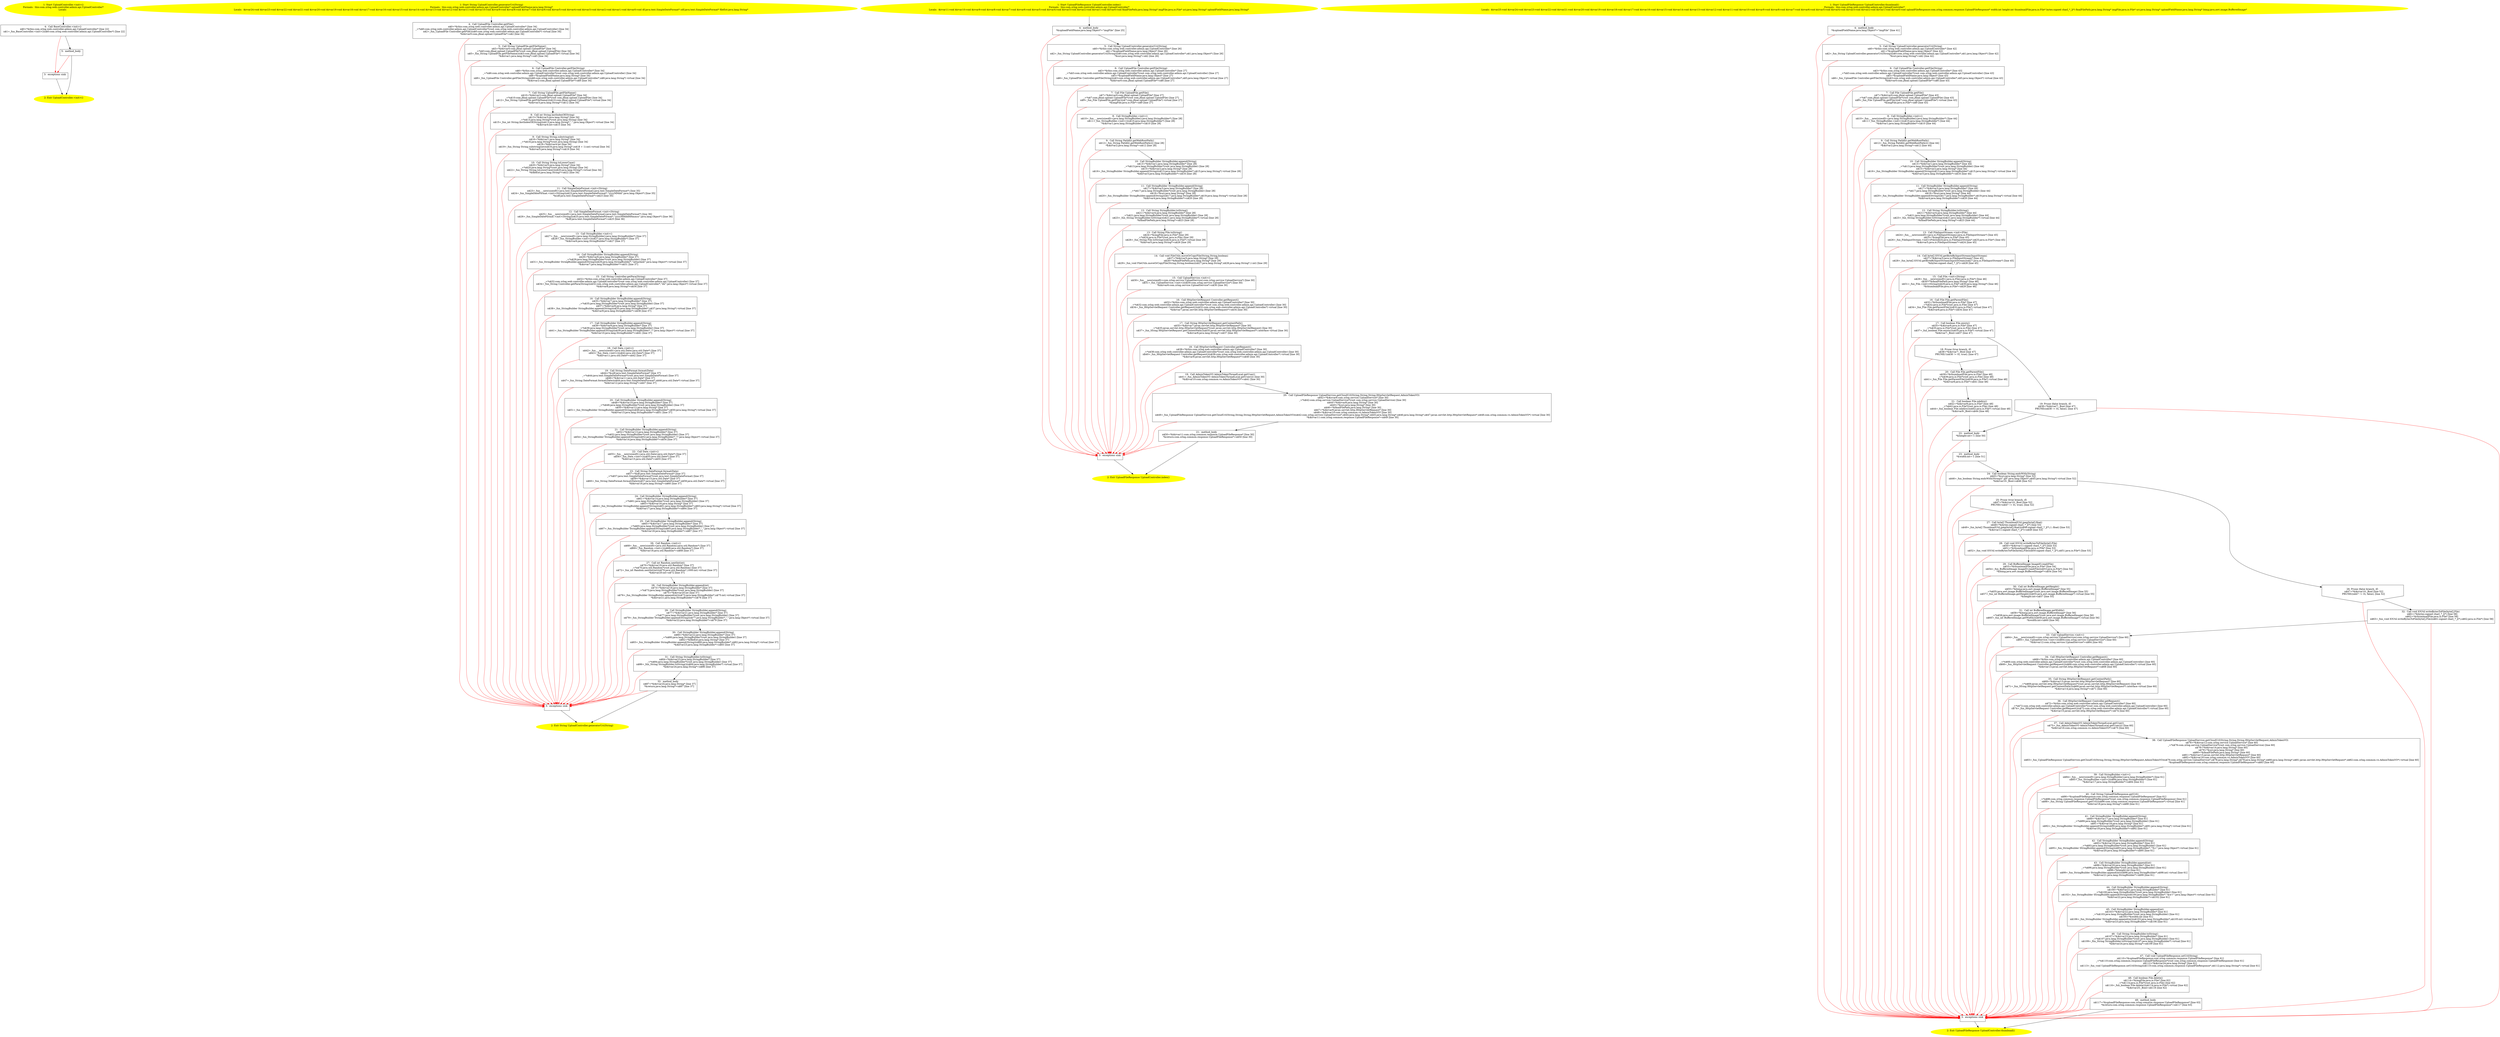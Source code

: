 /* @generated */
digraph cfg {
"com.zrlog.web.controller.admin.api.UploadController.<init>().9b538c4062d5294f02b4fb93275c92c3_1" [label="1: Start UploadController.<init>()\nFormals:  this:com.zrlog.web.controller.admin.api.UploadController*\nLocals:  \n  " color=yellow style=filled]
	

	 "com.zrlog.web.controller.admin.api.UploadController.<init>().9b538c4062d5294f02b4fb93275c92c3_1" -> "com.zrlog.web.controller.admin.api.UploadController.<init>().9b538c4062d5294f02b4fb93275c92c3_4" ;
"com.zrlog.web.controller.admin.api.UploadController.<init>().9b538c4062d5294f02b4fb93275c92c3_2" [label="2: Exit UploadController.<init>() \n  " color=yellow style=filled]
	

"com.zrlog.web.controller.admin.api.UploadController.<init>().9b538c4062d5294f02b4fb93275c92c3_3" [label="3:  exceptions sink \n  " shape="box"]
	

	 "com.zrlog.web.controller.admin.api.UploadController.<init>().9b538c4062d5294f02b4fb93275c92c3_3" -> "com.zrlog.web.controller.admin.api.UploadController.<init>().9b538c4062d5294f02b4fb93275c92c3_2" ;
"com.zrlog.web.controller.admin.api.UploadController.<init>().9b538c4062d5294f02b4fb93275c92c3_4" [label="4:  Call BaseController.<init>() \n   n$0=*&this:com.zrlog.web.controller.admin.api.UploadController* [line 22]\n  n$1=_fun_BaseController.<init>()(n$0:com.zrlog.web.controller.admin.api.UploadController*) [line 22]\n " shape="box"]
	

	 "com.zrlog.web.controller.admin.api.UploadController.<init>().9b538c4062d5294f02b4fb93275c92c3_4" -> "com.zrlog.web.controller.admin.api.UploadController.<init>().9b538c4062d5294f02b4fb93275c92c3_5" ;
	 "com.zrlog.web.controller.admin.api.UploadController.<init>().9b538c4062d5294f02b4fb93275c92c3_4" -> "com.zrlog.web.controller.admin.api.UploadController.<init>().9b538c4062d5294f02b4fb93275c92c3_3" [color="red" ];
"com.zrlog.web.controller.admin.api.UploadController.<init>().9b538c4062d5294f02b4fb93275c92c3_5" [label="5:  method_body \n  " shape="box"]
	

	 "com.zrlog.web.controller.admin.api.UploadController.<init>().9b538c4062d5294f02b4fb93275c92c3_5" -> "com.zrlog.web.controller.admin.api.UploadController.<init>().9b538c4062d5294f02b4fb93275c92c3_2" ;
	 "com.zrlog.web.controller.admin.api.UploadController.<init>().9b538c4062d5294f02b4fb93275c92c3_5" -> "com.zrlog.web.controller.admin.api.UploadController.<init>().9b538c4062d5294f02b4fb93275c92c3_3" [color="red" ];
"com.zrlog.web.controller.admin.api.UploadController.generatorUri(java.lang.String):java.lang.String.d43b5581104c8da4b863e929dfb66caa_1" [label="1: Start String UploadController.generatorUri(String)\nFormals:  this:com.zrlog.web.controller.admin.api.UploadController* uploadFieldName:java.lang.String*\nLocals:  $irvar24:void $irvar23:void $irvar22:void $irvar21:void $irvar20:void $irvar19:void $irvar18:void $irvar17:void $irvar16:void $irvar15:void $irvar14:void $irvar13:void $irvar12:void $irvar11:void $irvar10:void $irvar9:void $irvar8:void $irvar7:void $irvar6:void $irvar5:void $irvar4:void $irvar3:void $irvar2:void $irvar1:void $irvar0:void df:java.text.SimpleDateFormat* sdf:java.text.SimpleDateFormat* fileExt:java.lang.String* \n  " color=yellow style=filled]
	

	 "com.zrlog.web.controller.admin.api.UploadController.generatorUri(java.lang.String):java.lang.String.d43b5581104c8da4b863e929dfb66caa_1" -> "com.zrlog.web.controller.admin.api.UploadController.generatorUri(java.lang.String):java.lang.String.d43b5581104c8da4b863e929dfb66caa_4" ;
"com.zrlog.web.controller.admin.api.UploadController.generatorUri(java.lang.String):java.lang.String.d43b5581104c8da4b863e929dfb66caa_2" [label="2: Exit String UploadController.generatorUri(String) \n  " color=yellow style=filled]
	

"com.zrlog.web.controller.admin.api.UploadController.generatorUri(java.lang.String):java.lang.String.d43b5581104c8da4b863e929dfb66caa_3" [label="3:  exceptions sink \n  " shape="box"]
	

	 "com.zrlog.web.controller.admin.api.UploadController.generatorUri(java.lang.String):java.lang.String.d43b5581104c8da4b863e929dfb66caa_3" -> "com.zrlog.web.controller.admin.api.UploadController.generatorUri(java.lang.String):java.lang.String.d43b5581104c8da4b863e929dfb66caa_2" ;
"com.zrlog.web.controller.admin.api.UploadController.generatorUri(java.lang.String):java.lang.String.d43b5581104c8da4b863e929dfb66caa_4" [label="4:  Call UploadFile Controller.getFile() \n   n$0=*&this:com.zrlog.web.controller.admin.api.UploadController* [line 34]\n  _=*n$0:com.zrlog.web.controller.admin.api.UploadController*(root com.zrlog.web.controller.admin.api.UploadController) [line 34]\n  n$2=_fun_UploadFile Controller.getFile()(n$0:com.zrlog.web.controller.admin.api.UploadController*) virtual [line 34]\n  *&$irvar0:com.jfinal.upload.UploadFile*=n$2 [line 34]\n " shape="box"]
	

	 "com.zrlog.web.controller.admin.api.UploadController.generatorUri(java.lang.String):java.lang.String.d43b5581104c8da4b863e929dfb66caa_4" -> "com.zrlog.web.controller.admin.api.UploadController.generatorUri(java.lang.String):java.lang.String.d43b5581104c8da4b863e929dfb66caa_5" ;
	 "com.zrlog.web.controller.admin.api.UploadController.generatorUri(java.lang.String):java.lang.String.d43b5581104c8da4b863e929dfb66caa_4" -> "com.zrlog.web.controller.admin.api.UploadController.generatorUri(java.lang.String):java.lang.String.d43b5581104c8da4b863e929dfb66caa_3" [color="red" ];
"com.zrlog.web.controller.admin.api.UploadController.generatorUri(java.lang.String):java.lang.String.d43b5581104c8da4b863e929dfb66caa_5" [label="5:  Call String UploadFile.getFileName() \n   n$3=*&$irvar0:com.jfinal.upload.UploadFile* [line 34]\n  _=*n$3:com.jfinal.upload.UploadFile*(root com.jfinal.upload.UploadFile) [line 34]\n  n$5=_fun_String UploadFile.getFileName()(n$3:com.jfinal.upload.UploadFile*) virtual [line 34]\n  *&$irvar1:java.lang.String*=n$5 [line 34]\n " shape="box"]
	

	 "com.zrlog.web.controller.admin.api.UploadController.generatorUri(java.lang.String):java.lang.String.d43b5581104c8da4b863e929dfb66caa_5" -> "com.zrlog.web.controller.admin.api.UploadController.generatorUri(java.lang.String):java.lang.String.d43b5581104c8da4b863e929dfb66caa_6" ;
	 "com.zrlog.web.controller.admin.api.UploadController.generatorUri(java.lang.String):java.lang.String.d43b5581104c8da4b863e929dfb66caa_5" -> "com.zrlog.web.controller.admin.api.UploadController.generatorUri(java.lang.String):java.lang.String.d43b5581104c8da4b863e929dfb66caa_3" [color="red" ];
"com.zrlog.web.controller.admin.api.UploadController.generatorUri(java.lang.String):java.lang.String.d43b5581104c8da4b863e929dfb66caa_6" [label="6:  Call UploadFile Controller.getFile(String) \n   n$6=*&this:com.zrlog.web.controller.admin.api.UploadController* [line 34]\n  _=*n$6:com.zrlog.web.controller.admin.api.UploadController*(root com.zrlog.web.controller.admin.api.UploadController) [line 34]\n  n$8=*&uploadFieldName:java.lang.String* [line 34]\n  n$9=_fun_UploadFile Controller.getFile(String)(n$6:com.zrlog.web.controller.admin.api.UploadController*,n$8:java.lang.String*) virtual [line 34]\n  *&$irvar2:com.jfinal.upload.UploadFile*=n$9 [line 34]\n " shape="box"]
	

	 "com.zrlog.web.controller.admin.api.UploadController.generatorUri(java.lang.String):java.lang.String.d43b5581104c8da4b863e929dfb66caa_6" -> "com.zrlog.web.controller.admin.api.UploadController.generatorUri(java.lang.String):java.lang.String.d43b5581104c8da4b863e929dfb66caa_7" ;
	 "com.zrlog.web.controller.admin.api.UploadController.generatorUri(java.lang.String):java.lang.String.d43b5581104c8da4b863e929dfb66caa_6" -> "com.zrlog.web.controller.admin.api.UploadController.generatorUri(java.lang.String):java.lang.String.d43b5581104c8da4b863e929dfb66caa_3" [color="red" ];
"com.zrlog.web.controller.admin.api.UploadController.generatorUri(java.lang.String):java.lang.String.d43b5581104c8da4b863e929dfb66caa_7" [label="7:  Call String UploadFile.getFileName() \n   n$10=*&$irvar2:com.jfinal.upload.UploadFile* [line 34]\n  _=*n$10:com.jfinal.upload.UploadFile*(root com.jfinal.upload.UploadFile) [line 34]\n  n$12=_fun_String UploadFile.getFileName()(n$10:com.jfinal.upload.UploadFile*) virtual [line 34]\n  *&$irvar3:java.lang.String*=n$12 [line 34]\n " shape="box"]
	

	 "com.zrlog.web.controller.admin.api.UploadController.generatorUri(java.lang.String):java.lang.String.d43b5581104c8da4b863e929dfb66caa_7" -> "com.zrlog.web.controller.admin.api.UploadController.generatorUri(java.lang.String):java.lang.String.d43b5581104c8da4b863e929dfb66caa_8" ;
	 "com.zrlog.web.controller.admin.api.UploadController.generatorUri(java.lang.String):java.lang.String.d43b5581104c8da4b863e929dfb66caa_7" -> "com.zrlog.web.controller.admin.api.UploadController.generatorUri(java.lang.String):java.lang.String.d43b5581104c8da4b863e929dfb66caa_3" [color="red" ];
"com.zrlog.web.controller.admin.api.UploadController.generatorUri(java.lang.String):java.lang.String.d43b5581104c8da4b863e929dfb66caa_8" [label="8:  Call int String.lastIndexOf(String) \n   n$13=*&$irvar3:java.lang.String* [line 34]\n  _=*n$13:java.lang.String*(root java.lang.String) [line 34]\n  n$15=_fun_int String.lastIndexOf(String)(n$13:java.lang.String*,\".\":java.lang.Object*) virtual [line 34]\n  *&$irvar4:int=n$15 [line 34]\n " shape="box"]
	

	 "com.zrlog.web.controller.admin.api.UploadController.generatorUri(java.lang.String):java.lang.String.d43b5581104c8da4b863e929dfb66caa_8" -> "com.zrlog.web.controller.admin.api.UploadController.generatorUri(java.lang.String):java.lang.String.d43b5581104c8da4b863e929dfb66caa_9" ;
	 "com.zrlog.web.controller.admin.api.UploadController.generatorUri(java.lang.String):java.lang.String.d43b5581104c8da4b863e929dfb66caa_8" -> "com.zrlog.web.controller.admin.api.UploadController.generatorUri(java.lang.String):java.lang.String.d43b5581104c8da4b863e929dfb66caa_3" [color="red" ];
"com.zrlog.web.controller.admin.api.UploadController.generatorUri(java.lang.String):java.lang.String.d43b5581104c8da4b863e929dfb66caa_9" [label="9:  Call String String.substring(int) \n   n$16=*&$irvar1:java.lang.String* [line 34]\n  _=*n$16:java.lang.String*(root java.lang.String) [line 34]\n  n$18=*&$irvar4:int [line 34]\n  n$19=_fun_String String.substring(int)(n$16:java.lang.String*,(n$18 + 1):int) virtual [line 34]\n  *&$irvar5:java.lang.String*=n$19 [line 34]\n " shape="box"]
	

	 "com.zrlog.web.controller.admin.api.UploadController.generatorUri(java.lang.String):java.lang.String.d43b5581104c8da4b863e929dfb66caa_9" -> "com.zrlog.web.controller.admin.api.UploadController.generatorUri(java.lang.String):java.lang.String.d43b5581104c8da4b863e929dfb66caa_10" ;
	 "com.zrlog.web.controller.admin.api.UploadController.generatorUri(java.lang.String):java.lang.String.d43b5581104c8da4b863e929dfb66caa_9" -> "com.zrlog.web.controller.admin.api.UploadController.generatorUri(java.lang.String):java.lang.String.d43b5581104c8da4b863e929dfb66caa_3" [color="red" ];
"com.zrlog.web.controller.admin.api.UploadController.generatorUri(java.lang.String):java.lang.String.d43b5581104c8da4b863e929dfb66caa_10" [label="10:  Call String String.toLowerCase() \n   n$20=*&$irvar5:java.lang.String* [line 34]\n  _=*n$20:java.lang.String*(root java.lang.String) [line 34]\n  n$22=_fun_String String.toLowerCase()(n$20:java.lang.String*) virtual [line 34]\n  *&fileExt:java.lang.String*=n$22 [line 34]\n " shape="box"]
	

	 "com.zrlog.web.controller.admin.api.UploadController.generatorUri(java.lang.String):java.lang.String.d43b5581104c8da4b863e929dfb66caa_10" -> "com.zrlog.web.controller.admin.api.UploadController.generatorUri(java.lang.String):java.lang.String.d43b5581104c8da4b863e929dfb66caa_11" ;
	 "com.zrlog.web.controller.admin.api.UploadController.generatorUri(java.lang.String):java.lang.String.d43b5581104c8da4b863e929dfb66caa_10" -> "com.zrlog.web.controller.admin.api.UploadController.generatorUri(java.lang.String):java.lang.String.d43b5581104c8da4b863e929dfb66caa_3" [color="red" ];
"com.zrlog.web.controller.admin.api.UploadController.generatorUri(java.lang.String):java.lang.String.d43b5581104c8da4b863e929dfb66caa_11" [label="11:  Call SimpleDateFormat.<init>(String) \n   n$23=_fun___new(sizeof(t=java.text.SimpleDateFormat):java.text.SimpleDateFormat*) [line 35]\n  n$24=_fun_SimpleDateFormat.<init>(String)(n$23:java.text.SimpleDateFormat*,\"yyyyMMdd\":java.lang.Object*) [line 35]\n  *&sdf:java.text.SimpleDateFormat*=n$23 [line 35]\n " shape="box"]
	

	 "com.zrlog.web.controller.admin.api.UploadController.generatorUri(java.lang.String):java.lang.String.d43b5581104c8da4b863e929dfb66caa_11" -> "com.zrlog.web.controller.admin.api.UploadController.generatorUri(java.lang.String):java.lang.String.d43b5581104c8da4b863e929dfb66caa_12" ;
	 "com.zrlog.web.controller.admin.api.UploadController.generatorUri(java.lang.String):java.lang.String.d43b5581104c8da4b863e929dfb66caa_11" -> "com.zrlog.web.controller.admin.api.UploadController.generatorUri(java.lang.String):java.lang.String.d43b5581104c8da4b863e929dfb66caa_3" [color="red" ];
"com.zrlog.web.controller.admin.api.UploadController.generatorUri(java.lang.String):java.lang.String.d43b5581104c8da4b863e929dfb66caa_12" [label="12:  Call SimpleDateFormat.<init>(String) \n   n$25=_fun___new(sizeof(t=java.text.SimpleDateFormat):java.text.SimpleDateFormat*) [line 36]\n  n$26=_fun_SimpleDateFormat.<init>(String)(n$25:java.text.SimpleDateFormat*,\"yyyyMMddHHmmss\":java.lang.Object*) [line 36]\n  *&df:java.text.SimpleDateFormat*=n$25 [line 36]\n " shape="box"]
	

	 "com.zrlog.web.controller.admin.api.UploadController.generatorUri(java.lang.String):java.lang.String.d43b5581104c8da4b863e929dfb66caa_12" -> "com.zrlog.web.controller.admin.api.UploadController.generatorUri(java.lang.String):java.lang.String.d43b5581104c8da4b863e929dfb66caa_13" ;
	 "com.zrlog.web.controller.admin.api.UploadController.generatorUri(java.lang.String):java.lang.String.d43b5581104c8da4b863e929dfb66caa_12" -> "com.zrlog.web.controller.admin.api.UploadController.generatorUri(java.lang.String):java.lang.String.d43b5581104c8da4b863e929dfb66caa_3" [color="red" ];
"com.zrlog.web.controller.admin.api.UploadController.generatorUri(java.lang.String):java.lang.String.d43b5581104c8da4b863e929dfb66caa_13" [label="13:  Call StringBuilder.<init>() \n   n$27=_fun___new(sizeof(t=java.lang.StringBuilder):java.lang.StringBuilder*) [line 37]\n  n$28=_fun_StringBuilder.<init>()(n$27:java.lang.StringBuilder*) [line 37]\n  *&$irvar6:java.lang.StringBuilder*=n$27 [line 37]\n " shape="box"]
	

	 "com.zrlog.web.controller.admin.api.UploadController.generatorUri(java.lang.String):java.lang.String.d43b5581104c8da4b863e929dfb66caa_13" -> "com.zrlog.web.controller.admin.api.UploadController.generatorUri(java.lang.String):java.lang.String.d43b5581104c8da4b863e929dfb66caa_14" ;
	 "com.zrlog.web.controller.admin.api.UploadController.generatorUri(java.lang.String):java.lang.String.d43b5581104c8da4b863e929dfb66caa_13" -> "com.zrlog.web.controller.admin.api.UploadController.generatorUri(java.lang.String):java.lang.String.d43b5581104c8da4b863e929dfb66caa_3" [color="red" ];
"com.zrlog.web.controller.admin.api.UploadController.generatorUri(java.lang.String):java.lang.String.d43b5581104c8da4b863e929dfb66caa_14" [label="14:  Call StringBuilder StringBuilder.append(String) \n   n$29=*&$irvar6:java.lang.StringBuilder* [line 37]\n  _=*n$29:java.lang.StringBuilder*(root java.lang.StringBuilder) [line 37]\n  n$31=_fun_StringBuilder StringBuilder.append(String)(n$29:java.lang.StringBuilder*,\"/attached/\":java.lang.Object*) virtual [line 37]\n  *&$irvar7:java.lang.StringBuilder*=n$31 [line 37]\n " shape="box"]
	

	 "com.zrlog.web.controller.admin.api.UploadController.generatorUri(java.lang.String):java.lang.String.d43b5581104c8da4b863e929dfb66caa_14" -> "com.zrlog.web.controller.admin.api.UploadController.generatorUri(java.lang.String):java.lang.String.d43b5581104c8da4b863e929dfb66caa_15" ;
	 "com.zrlog.web.controller.admin.api.UploadController.generatorUri(java.lang.String):java.lang.String.d43b5581104c8da4b863e929dfb66caa_14" -> "com.zrlog.web.controller.admin.api.UploadController.generatorUri(java.lang.String):java.lang.String.d43b5581104c8da4b863e929dfb66caa_3" [color="red" ];
"com.zrlog.web.controller.admin.api.UploadController.generatorUri(java.lang.String):java.lang.String.d43b5581104c8da4b863e929dfb66caa_15" [label="15:  Call String Controller.getPara(String) \n   n$32=*&this:com.zrlog.web.controller.admin.api.UploadController* [line 37]\n  _=*n$32:com.zrlog.web.controller.admin.api.UploadController*(root com.zrlog.web.controller.admin.api.UploadController) [line 37]\n  n$34=_fun_String Controller.getPara(String)(n$32:com.zrlog.web.controller.admin.api.UploadController*,\"dir\":java.lang.Object*) virtual [line 37]\n  *&$irvar8:java.lang.String*=n$34 [line 37]\n " shape="box"]
	

	 "com.zrlog.web.controller.admin.api.UploadController.generatorUri(java.lang.String):java.lang.String.d43b5581104c8da4b863e929dfb66caa_15" -> "com.zrlog.web.controller.admin.api.UploadController.generatorUri(java.lang.String):java.lang.String.d43b5581104c8da4b863e929dfb66caa_16" ;
	 "com.zrlog.web.controller.admin.api.UploadController.generatorUri(java.lang.String):java.lang.String.d43b5581104c8da4b863e929dfb66caa_15" -> "com.zrlog.web.controller.admin.api.UploadController.generatorUri(java.lang.String):java.lang.String.d43b5581104c8da4b863e929dfb66caa_3" [color="red" ];
"com.zrlog.web.controller.admin.api.UploadController.generatorUri(java.lang.String):java.lang.String.d43b5581104c8da4b863e929dfb66caa_16" [label="16:  Call StringBuilder StringBuilder.append(String) \n   n$35=*&$irvar7:java.lang.StringBuilder* [line 37]\n  _=*n$35:java.lang.StringBuilder*(root java.lang.StringBuilder) [line 37]\n  n$37=*&$irvar8:java.lang.String* [line 37]\n  n$38=_fun_StringBuilder StringBuilder.append(String)(n$35:java.lang.StringBuilder*,n$37:java.lang.String*) virtual [line 37]\n  *&$irvar9:java.lang.StringBuilder*=n$38 [line 37]\n " shape="box"]
	

	 "com.zrlog.web.controller.admin.api.UploadController.generatorUri(java.lang.String):java.lang.String.d43b5581104c8da4b863e929dfb66caa_16" -> "com.zrlog.web.controller.admin.api.UploadController.generatorUri(java.lang.String):java.lang.String.d43b5581104c8da4b863e929dfb66caa_17" ;
	 "com.zrlog.web.controller.admin.api.UploadController.generatorUri(java.lang.String):java.lang.String.d43b5581104c8da4b863e929dfb66caa_16" -> "com.zrlog.web.controller.admin.api.UploadController.generatorUri(java.lang.String):java.lang.String.d43b5581104c8da4b863e929dfb66caa_3" [color="red" ];
"com.zrlog.web.controller.admin.api.UploadController.generatorUri(java.lang.String):java.lang.String.d43b5581104c8da4b863e929dfb66caa_17" [label="17:  Call StringBuilder StringBuilder.append(String) \n   n$39=*&$irvar9:java.lang.StringBuilder* [line 37]\n  _=*n$39:java.lang.StringBuilder*(root java.lang.StringBuilder) [line 37]\n  n$41=_fun_StringBuilder StringBuilder.append(String)(n$39:java.lang.StringBuilder*,\"/\":java.lang.Object*) virtual [line 37]\n  *&$irvar10:java.lang.StringBuilder*=n$41 [line 37]\n " shape="box"]
	

	 "com.zrlog.web.controller.admin.api.UploadController.generatorUri(java.lang.String):java.lang.String.d43b5581104c8da4b863e929dfb66caa_17" -> "com.zrlog.web.controller.admin.api.UploadController.generatorUri(java.lang.String):java.lang.String.d43b5581104c8da4b863e929dfb66caa_18" ;
	 "com.zrlog.web.controller.admin.api.UploadController.generatorUri(java.lang.String):java.lang.String.d43b5581104c8da4b863e929dfb66caa_17" -> "com.zrlog.web.controller.admin.api.UploadController.generatorUri(java.lang.String):java.lang.String.d43b5581104c8da4b863e929dfb66caa_3" [color="red" ];
"com.zrlog.web.controller.admin.api.UploadController.generatorUri(java.lang.String):java.lang.String.d43b5581104c8da4b863e929dfb66caa_18" [label="18:  Call Date.<init>() \n   n$42=_fun___new(sizeof(t=java.util.Date):java.util.Date*) [line 37]\n  n$43=_fun_Date.<init>()(n$42:java.util.Date*) [line 37]\n  *&$irvar11:java.util.Date*=n$42 [line 37]\n " shape="box"]
	

	 "com.zrlog.web.controller.admin.api.UploadController.generatorUri(java.lang.String):java.lang.String.d43b5581104c8da4b863e929dfb66caa_18" -> "com.zrlog.web.controller.admin.api.UploadController.generatorUri(java.lang.String):java.lang.String.d43b5581104c8da4b863e929dfb66caa_19" ;
	 "com.zrlog.web.controller.admin.api.UploadController.generatorUri(java.lang.String):java.lang.String.d43b5581104c8da4b863e929dfb66caa_18" -> "com.zrlog.web.controller.admin.api.UploadController.generatorUri(java.lang.String):java.lang.String.d43b5581104c8da4b863e929dfb66caa_3" [color="red" ];
"com.zrlog.web.controller.admin.api.UploadController.generatorUri(java.lang.String):java.lang.String.d43b5581104c8da4b863e929dfb66caa_19" [label="19:  Call String DateFormat.format(Date) \n   n$44=*&sdf:java.text.SimpleDateFormat* [line 37]\n  _=*n$44:java.text.SimpleDateFormat*(root java.text.SimpleDateFormat) [line 37]\n  n$46=*&$irvar11:java.util.Date* [line 37]\n  n$47=_fun_String DateFormat.format(Date)(n$44:java.text.SimpleDateFormat*,n$46:java.util.Date*) virtual [line 37]\n  *&$irvar12:java.lang.String*=n$47 [line 37]\n " shape="box"]
	

	 "com.zrlog.web.controller.admin.api.UploadController.generatorUri(java.lang.String):java.lang.String.d43b5581104c8da4b863e929dfb66caa_19" -> "com.zrlog.web.controller.admin.api.UploadController.generatorUri(java.lang.String):java.lang.String.d43b5581104c8da4b863e929dfb66caa_20" ;
	 "com.zrlog.web.controller.admin.api.UploadController.generatorUri(java.lang.String):java.lang.String.d43b5581104c8da4b863e929dfb66caa_19" -> "com.zrlog.web.controller.admin.api.UploadController.generatorUri(java.lang.String):java.lang.String.d43b5581104c8da4b863e929dfb66caa_3" [color="red" ];
"com.zrlog.web.controller.admin.api.UploadController.generatorUri(java.lang.String):java.lang.String.d43b5581104c8da4b863e929dfb66caa_20" [label="20:  Call StringBuilder StringBuilder.append(String) \n   n$48=*&$irvar10:java.lang.StringBuilder* [line 37]\n  _=*n$48:java.lang.StringBuilder*(root java.lang.StringBuilder) [line 37]\n  n$50=*&$irvar12:java.lang.String* [line 37]\n  n$51=_fun_StringBuilder StringBuilder.append(String)(n$48:java.lang.StringBuilder*,n$50:java.lang.String*) virtual [line 37]\n  *&$irvar13:java.lang.StringBuilder*=n$51 [line 37]\n " shape="box"]
	

	 "com.zrlog.web.controller.admin.api.UploadController.generatorUri(java.lang.String):java.lang.String.d43b5581104c8da4b863e929dfb66caa_20" -> "com.zrlog.web.controller.admin.api.UploadController.generatorUri(java.lang.String):java.lang.String.d43b5581104c8da4b863e929dfb66caa_21" ;
	 "com.zrlog.web.controller.admin.api.UploadController.generatorUri(java.lang.String):java.lang.String.d43b5581104c8da4b863e929dfb66caa_20" -> "com.zrlog.web.controller.admin.api.UploadController.generatorUri(java.lang.String):java.lang.String.d43b5581104c8da4b863e929dfb66caa_3" [color="red" ];
"com.zrlog.web.controller.admin.api.UploadController.generatorUri(java.lang.String):java.lang.String.d43b5581104c8da4b863e929dfb66caa_21" [label="21:  Call StringBuilder StringBuilder.append(String) \n   n$52=*&$irvar13:java.lang.StringBuilder* [line 37]\n  _=*n$52:java.lang.StringBuilder*(root java.lang.StringBuilder) [line 37]\n  n$54=_fun_StringBuilder StringBuilder.append(String)(n$52:java.lang.StringBuilder*,\"/\":java.lang.Object*) virtual [line 37]\n  *&$irvar14:java.lang.StringBuilder*=n$54 [line 37]\n " shape="box"]
	

	 "com.zrlog.web.controller.admin.api.UploadController.generatorUri(java.lang.String):java.lang.String.d43b5581104c8da4b863e929dfb66caa_21" -> "com.zrlog.web.controller.admin.api.UploadController.generatorUri(java.lang.String):java.lang.String.d43b5581104c8da4b863e929dfb66caa_22" ;
	 "com.zrlog.web.controller.admin.api.UploadController.generatorUri(java.lang.String):java.lang.String.d43b5581104c8da4b863e929dfb66caa_21" -> "com.zrlog.web.controller.admin.api.UploadController.generatorUri(java.lang.String):java.lang.String.d43b5581104c8da4b863e929dfb66caa_3" [color="red" ];
"com.zrlog.web.controller.admin.api.UploadController.generatorUri(java.lang.String):java.lang.String.d43b5581104c8da4b863e929dfb66caa_22" [label="22:  Call Date.<init>() \n   n$55=_fun___new(sizeof(t=java.util.Date):java.util.Date*) [line 37]\n  n$56=_fun_Date.<init>()(n$55:java.util.Date*) [line 37]\n  *&$irvar15:java.util.Date*=n$55 [line 37]\n " shape="box"]
	

	 "com.zrlog.web.controller.admin.api.UploadController.generatorUri(java.lang.String):java.lang.String.d43b5581104c8da4b863e929dfb66caa_22" -> "com.zrlog.web.controller.admin.api.UploadController.generatorUri(java.lang.String):java.lang.String.d43b5581104c8da4b863e929dfb66caa_23" ;
	 "com.zrlog.web.controller.admin.api.UploadController.generatorUri(java.lang.String):java.lang.String.d43b5581104c8da4b863e929dfb66caa_22" -> "com.zrlog.web.controller.admin.api.UploadController.generatorUri(java.lang.String):java.lang.String.d43b5581104c8da4b863e929dfb66caa_3" [color="red" ];
"com.zrlog.web.controller.admin.api.UploadController.generatorUri(java.lang.String):java.lang.String.d43b5581104c8da4b863e929dfb66caa_23" [label="23:  Call String DateFormat.format(Date) \n   n$57=*&df:java.text.SimpleDateFormat* [line 37]\n  _=*n$57:java.text.SimpleDateFormat*(root java.text.SimpleDateFormat) [line 37]\n  n$59=*&$irvar15:java.util.Date* [line 37]\n  n$60=_fun_String DateFormat.format(Date)(n$57:java.text.SimpleDateFormat*,n$59:java.util.Date*) virtual [line 37]\n  *&$irvar16:java.lang.String*=n$60 [line 37]\n " shape="box"]
	

	 "com.zrlog.web.controller.admin.api.UploadController.generatorUri(java.lang.String):java.lang.String.d43b5581104c8da4b863e929dfb66caa_23" -> "com.zrlog.web.controller.admin.api.UploadController.generatorUri(java.lang.String):java.lang.String.d43b5581104c8da4b863e929dfb66caa_24" ;
	 "com.zrlog.web.controller.admin.api.UploadController.generatorUri(java.lang.String):java.lang.String.d43b5581104c8da4b863e929dfb66caa_23" -> "com.zrlog.web.controller.admin.api.UploadController.generatorUri(java.lang.String):java.lang.String.d43b5581104c8da4b863e929dfb66caa_3" [color="red" ];
"com.zrlog.web.controller.admin.api.UploadController.generatorUri(java.lang.String):java.lang.String.d43b5581104c8da4b863e929dfb66caa_24" [label="24:  Call StringBuilder StringBuilder.append(String) \n   n$61=*&$irvar14:java.lang.StringBuilder* [line 37]\n  _=*n$61:java.lang.StringBuilder*(root java.lang.StringBuilder) [line 37]\n  n$63=*&$irvar16:java.lang.String* [line 37]\n  n$64=_fun_StringBuilder StringBuilder.append(String)(n$61:java.lang.StringBuilder*,n$63:java.lang.String*) virtual [line 37]\n  *&$irvar17:java.lang.StringBuilder*=n$64 [line 37]\n " shape="box"]
	

	 "com.zrlog.web.controller.admin.api.UploadController.generatorUri(java.lang.String):java.lang.String.d43b5581104c8da4b863e929dfb66caa_24" -> "com.zrlog.web.controller.admin.api.UploadController.generatorUri(java.lang.String):java.lang.String.d43b5581104c8da4b863e929dfb66caa_25" ;
	 "com.zrlog.web.controller.admin.api.UploadController.generatorUri(java.lang.String):java.lang.String.d43b5581104c8da4b863e929dfb66caa_24" -> "com.zrlog.web.controller.admin.api.UploadController.generatorUri(java.lang.String):java.lang.String.d43b5581104c8da4b863e929dfb66caa_3" [color="red" ];
"com.zrlog.web.controller.admin.api.UploadController.generatorUri(java.lang.String):java.lang.String.d43b5581104c8da4b863e929dfb66caa_25" [label="25:  Call StringBuilder StringBuilder.append(String) \n   n$65=*&$irvar17:java.lang.StringBuilder* [line 37]\n  _=*n$65:java.lang.StringBuilder*(root java.lang.StringBuilder) [line 37]\n  n$67=_fun_StringBuilder StringBuilder.append(String)(n$65:java.lang.StringBuilder*,\"_\":java.lang.Object*) virtual [line 37]\n  *&$irvar18:java.lang.StringBuilder*=n$67 [line 37]\n " shape="box"]
	

	 "com.zrlog.web.controller.admin.api.UploadController.generatorUri(java.lang.String):java.lang.String.d43b5581104c8da4b863e929dfb66caa_25" -> "com.zrlog.web.controller.admin.api.UploadController.generatorUri(java.lang.String):java.lang.String.d43b5581104c8da4b863e929dfb66caa_26" ;
	 "com.zrlog.web.controller.admin.api.UploadController.generatorUri(java.lang.String):java.lang.String.d43b5581104c8da4b863e929dfb66caa_25" -> "com.zrlog.web.controller.admin.api.UploadController.generatorUri(java.lang.String):java.lang.String.d43b5581104c8da4b863e929dfb66caa_3" [color="red" ];
"com.zrlog.web.controller.admin.api.UploadController.generatorUri(java.lang.String):java.lang.String.d43b5581104c8da4b863e929dfb66caa_26" [label="26:  Call Random.<init>() \n   n$68=_fun___new(sizeof(t=java.util.Random):java.util.Random*) [line 37]\n  n$69=_fun_Random.<init>()(n$68:java.util.Random*) [line 37]\n  *&$irvar19:java.util.Random*=n$68 [line 37]\n " shape="box"]
	

	 "com.zrlog.web.controller.admin.api.UploadController.generatorUri(java.lang.String):java.lang.String.d43b5581104c8da4b863e929dfb66caa_26" -> "com.zrlog.web.controller.admin.api.UploadController.generatorUri(java.lang.String):java.lang.String.d43b5581104c8da4b863e929dfb66caa_27" ;
	 "com.zrlog.web.controller.admin.api.UploadController.generatorUri(java.lang.String):java.lang.String.d43b5581104c8da4b863e929dfb66caa_26" -> "com.zrlog.web.controller.admin.api.UploadController.generatorUri(java.lang.String):java.lang.String.d43b5581104c8da4b863e929dfb66caa_3" [color="red" ];
"com.zrlog.web.controller.admin.api.UploadController.generatorUri(java.lang.String):java.lang.String.d43b5581104c8da4b863e929dfb66caa_27" [label="27:  Call int Random.nextInt(int) \n   n$70=*&$irvar19:java.util.Random* [line 37]\n  _=*n$70:java.util.Random*(root java.util.Random) [line 37]\n  n$72=_fun_int Random.nextInt(int)(n$70:java.util.Random*,1000:int) virtual [line 37]\n  *&$irvar20:int=n$72 [line 37]\n " shape="box"]
	

	 "com.zrlog.web.controller.admin.api.UploadController.generatorUri(java.lang.String):java.lang.String.d43b5581104c8da4b863e929dfb66caa_27" -> "com.zrlog.web.controller.admin.api.UploadController.generatorUri(java.lang.String):java.lang.String.d43b5581104c8da4b863e929dfb66caa_28" ;
	 "com.zrlog.web.controller.admin.api.UploadController.generatorUri(java.lang.String):java.lang.String.d43b5581104c8da4b863e929dfb66caa_27" -> "com.zrlog.web.controller.admin.api.UploadController.generatorUri(java.lang.String):java.lang.String.d43b5581104c8da4b863e929dfb66caa_3" [color="red" ];
"com.zrlog.web.controller.admin.api.UploadController.generatorUri(java.lang.String):java.lang.String.d43b5581104c8da4b863e929dfb66caa_28" [label="28:  Call StringBuilder StringBuilder.append(int) \n   n$73=*&$irvar18:java.lang.StringBuilder* [line 37]\n  _=*n$73:java.lang.StringBuilder*(root java.lang.StringBuilder) [line 37]\n  n$75=*&$irvar20:int [line 37]\n  n$76=_fun_StringBuilder StringBuilder.append(int)(n$73:java.lang.StringBuilder*,n$75:int) virtual [line 37]\n  *&$irvar21:java.lang.StringBuilder*=n$76 [line 37]\n " shape="box"]
	

	 "com.zrlog.web.controller.admin.api.UploadController.generatorUri(java.lang.String):java.lang.String.d43b5581104c8da4b863e929dfb66caa_28" -> "com.zrlog.web.controller.admin.api.UploadController.generatorUri(java.lang.String):java.lang.String.d43b5581104c8da4b863e929dfb66caa_29" ;
	 "com.zrlog.web.controller.admin.api.UploadController.generatorUri(java.lang.String):java.lang.String.d43b5581104c8da4b863e929dfb66caa_28" -> "com.zrlog.web.controller.admin.api.UploadController.generatorUri(java.lang.String):java.lang.String.d43b5581104c8da4b863e929dfb66caa_3" [color="red" ];
"com.zrlog.web.controller.admin.api.UploadController.generatorUri(java.lang.String):java.lang.String.d43b5581104c8da4b863e929dfb66caa_29" [label="29:  Call StringBuilder StringBuilder.append(String) \n   n$77=*&$irvar21:java.lang.StringBuilder* [line 37]\n  _=*n$77:java.lang.StringBuilder*(root java.lang.StringBuilder) [line 37]\n  n$79=_fun_StringBuilder StringBuilder.append(String)(n$77:java.lang.StringBuilder*,\".\":java.lang.Object*) virtual [line 37]\n  *&$irvar22:java.lang.StringBuilder*=n$79 [line 37]\n " shape="box"]
	

	 "com.zrlog.web.controller.admin.api.UploadController.generatorUri(java.lang.String):java.lang.String.d43b5581104c8da4b863e929dfb66caa_29" -> "com.zrlog.web.controller.admin.api.UploadController.generatorUri(java.lang.String):java.lang.String.d43b5581104c8da4b863e929dfb66caa_30" ;
	 "com.zrlog.web.controller.admin.api.UploadController.generatorUri(java.lang.String):java.lang.String.d43b5581104c8da4b863e929dfb66caa_29" -> "com.zrlog.web.controller.admin.api.UploadController.generatorUri(java.lang.String):java.lang.String.d43b5581104c8da4b863e929dfb66caa_3" [color="red" ];
"com.zrlog.web.controller.admin.api.UploadController.generatorUri(java.lang.String):java.lang.String.d43b5581104c8da4b863e929dfb66caa_30" [label="30:  Call StringBuilder StringBuilder.append(String) \n   n$80=*&$irvar22:java.lang.StringBuilder* [line 37]\n  _=*n$80:java.lang.StringBuilder*(root java.lang.StringBuilder) [line 37]\n  n$82=*&fileExt:java.lang.String* [line 37]\n  n$83=_fun_StringBuilder StringBuilder.append(String)(n$80:java.lang.StringBuilder*,n$82:java.lang.String*) virtual [line 37]\n  *&$irvar23:java.lang.StringBuilder*=n$83 [line 37]\n " shape="box"]
	

	 "com.zrlog.web.controller.admin.api.UploadController.generatorUri(java.lang.String):java.lang.String.d43b5581104c8da4b863e929dfb66caa_30" -> "com.zrlog.web.controller.admin.api.UploadController.generatorUri(java.lang.String):java.lang.String.d43b5581104c8da4b863e929dfb66caa_31" ;
	 "com.zrlog.web.controller.admin.api.UploadController.generatorUri(java.lang.String):java.lang.String.d43b5581104c8da4b863e929dfb66caa_30" -> "com.zrlog.web.controller.admin.api.UploadController.generatorUri(java.lang.String):java.lang.String.d43b5581104c8da4b863e929dfb66caa_3" [color="red" ];
"com.zrlog.web.controller.admin.api.UploadController.generatorUri(java.lang.String):java.lang.String.d43b5581104c8da4b863e929dfb66caa_31" [label="31:  Call String StringBuilder.toString() \n   n$84=*&$irvar23:java.lang.StringBuilder* [line 37]\n  _=*n$84:java.lang.StringBuilder*(root java.lang.StringBuilder) [line 37]\n  n$86=_fun_String StringBuilder.toString()(n$84:java.lang.StringBuilder*) virtual [line 37]\n  *&$irvar24:java.lang.String*=n$86 [line 37]\n " shape="box"]
	

	 "com.zrlog.web.controller.admin.api.UploadController.generatorUri(java.lang.String):java.lang.String.d43b5581104c8da4b863e929dfb66caa_31" -> "com.zrlog.web.controller.admin.api.UploadController.generatorUri(java.lang.String):java.lang.String.d43b5581104c8da4b863e929dfb66caa_32" ;
	 "com.zrlog.web.controller.admin.api.UploadController.generatorUri(java.lang.String):java.lang.String.d43b5581104c8da4b863e929dfb66caa_31" -> "com.zrlog.web.controller.admin.api.UploadController.generatorUri(java.lang.String):java.lang.String.d43b5581104c8da4b863e929dfb66caa_3" [color="red" ];
"com.zrlog.web.controller.admin.api.UploadController.generatorUri(java.lang.String):java.lang.String.d43b5581104c8da4b863e929dfb66caa_32" [label="32:  method_body \n   n$87=*&$irvar24:java.lang.String* [line 37]\n  *&return:java.lang.String*=n$87 [line 37]\n " shape="box"]
	

	 "com.zrlog.web.controller.admin.api.UploadController.generatorUri(java.lang.String):java.lang.String.d43b5581104c8da4b863e929dfb66caa_32" -> "com.zrlog.web.controller.admin.api.UploadController.generatorUri(java.lang.String):java.lang.String.d43b5581104c8da4b863e929dfb66caa_2" ;
	 "com.zrlog.web.controller.admin.api.UploadController.generatorUri(java.lang.String):java.lang.String.d43b5581104c8da4b863e929dfb66caa_32" -> "com.zrlog.web.controller.admin.api.UploadController.generatorUri(java.lang.String):java.lang.String.d43b5581104c8da4b863e929dfb66caa_3" [color="red" ];
"com.zrlog.web.controller.admin.api.UploadController.index():com.zrlog.common.response.UploadFileResp.625adf739494294bcfe729ee9d5f80d3_1" [label="1: Start UploadFileResponse UploadController.index()\nFormals:  this:com.zrlog.web.controller.admin.api.UploadController*\nLocals:  $irvar11:void $irvar10:void $irvar9:void $irvar8:void $irvar7:void $irvar6:void $irvar5:void $irvar4:void $irvar3:void $irvar2:void $irvar1:void $irvar0:void finalFilePath:java.lang.String* imgFile:java.io.File* uri:java.lang.String* uploadFieldName:java.lang.String* \n  " color=yellow style=filled]
	

	 "com.zrlog.web.controller.admin.api.UploadController.index():com.zrlog.common.response.UploadFileResp.625adf739494294bcfe729ee9d5f80d3_1" -> "com.zrlog.web.controller.admin.api.UploadController.index():com.zrlog.common.response.UploadFileResp.625adf739494294bcfe729ee9d5f80d3_4" ;
"com.zrlog.web.controller.admin.api.UploadController.index():com.zrlog.common.response.UploadFileResp.625adf739494294bcfe729ee9d5f80d3_2" [label="2: Exit UploadFileResponse UploadController.index() \n  " color=yellow style=filled]
	

"com.zrlog.web.controller.admin.api.UploadController.index():com.zrlog.common.response.UploadFileResp.625adf739494294bcfe729ee9d5f80d3_3" [label="3:  exceptions sink \n  " shape="box"]
	

	 "com.zrlog.web.controller.admin.api.UploadController.index():com.zrlog.common.response.UploadFileResp.625adf739494294bcfe729ee9d5f80d3_3" -> "com.zrlog.web.controller.admin.api.UploadController.index():com.zrlog.common.response.UploadFileResp.625adf739494294bcfe729ee9d5f80d3_2" ;
"com.zrlog.web.controller.admin.api.UploadController.index():com.zrlog.common.response.UploadFileResp.625adf739494294bcfe729ee9d5f80d3_4" [label="4:  method_body \n   *&uploadFieldName:java.lang.Object*=\"imgFile\" [line 25]\n " shape="box"]
	

	 "com.zrlog.web.controller.admin.api.UploadController.index():com.zrlog.common.response.UploadFileResp.625adf739494294bcfe729ee9d5f80d3_4" -> "com.zrlog.web.controller.admin.api.UploadController.index():com.zrlog.common.response.UploadFileResp.625adf739494294bcfe729ee9d5f80d3_5" ;
	 "com.zrlog.web.controller.admin.api.UploadController.index():com.zrlog.common.response.UploadFileResp.625adf739494294bcfe729ee9d5f80d3_4" -> "com.zrlog.web.controller.admin.api.UploadController.index():com.zrlog.common.response.UploadFileResp.625adf739494294bcfe729ee9d5f80d3_3" [color="red" ];
"com.zrlog.web.controller.admin.api.UploadController.index():com.zrlog.common.response.UploadFileResp.625adf739494294bcfe729ee9d5f80d3_5" [label="5:  Call String UploadController.generatorUri(String) \n   n$0=*&this:com.zrlog.web.controller.admin.api.UploadController* [line 26]\n  n$1=*&uploadFieldName:java.lang.Object* [line 26]\n  n$2=_fun_String UploadController.generatorUri(String)(n$0:com.zrlog.web.controller.admin.api.UploadController*,n$1:java.lang.Object*) [line 26]\n  *&uri:java.lang.String*=n$2 [line 26]\n " shape="box"]
	

	 "com.zrlog.web.controller.admin.api.UploadController.index():com.zrlog.common.response.UploadFileResp.625adf739494294bcfe729ee9d5f80d3_5" -> "com.zrlog.web.controller.admin.api.UploadController.index():com.zrlog.common.response.UploadFileResp.625adf739494294bcfe729ee9d5f80d3_6" ;
	 "com.zrlog.web.controller.admin.api.UploadController.index():com.zrlog.common.response.UploadFileResp.625adf739494294bcfe729ee9d5f80d3_5" -> "com.zrlog.web.controller.admin.api.UploadController.index():com.zrlog.common.response.UploadFileResp.625adf739494294bcfe729ee9d5f80d3_3" [color="red" ];
"com.zrlog.web.controller.admin.api.UploadController.index():com.zrlog.common.response.UploadFileResp.625adf739494294bcfe729ee9d5f80d3_6" [label="6:  Call UploadFile Controller.getFile(String) \n   n$3=*&this:com.zrlog.web.controller.admin.api.UploadController* [line 27]\n  _=*n$3:com.zrlog.web.controller.admin.api.UploadController*(root com.zrlog.web.controller.admin.api.UploadController) [line 27]\n  n$5=*&uploadFieldName:java.lang.Object* [line 27]\n  n$6=_fun_UploadFile Controller.getFile(String)(n$3:com.zrlog.web.controller.admin.api.UploadController*,n$5:java.lang.Object*) virtual [line 27]\n  *&$irvar0:com.jfinal.upload.UploadFile*=n$6 [line 27]\n " shape="box"]
	

	 "com.zrlog.web.controller.admin.api.UploadController.index():com.zrlog.common.response.UploadFileResp.625adf739494294bcfe729ee9d5f80d3_6" -> "com.zrlog.web.controller.admin.api.UploadController.index():com.zrlog.common.response.UploadFileResp.625adf739494294bcfe729ee9d5f80d3_7" ;
	 "com.zrlog.web.controller.admin.api.UploadController.index():com.zrlog.common.response.UploadFileResp.625adf739494294bcfe729ee9d5f80d3_6" -> "com.zrlog.web.controller.admin.api.UploadController.index():com.zrlog.common.response.UploadFileResp.625adf739494294bcfe729ee9d5f80d3_3" [color="red" ];
"com.zrlog.web.controller.admin.api.UploadController.index():com.zrlog.common.response.UploadFileResp.625adf739494294bcfe729ee9d5f80d3_7" [label="7:  Call File UploadFile.getFile() \n   n$7=*&$irvar0:com.jfinal.upload.UploadFile* [line 27]\n  _=*n$7:com.jfinal.upload.UploadFile*(root com.jfinal.upload.UploadFile) [line 27]\n  n$9=_fun_File UploadFile.getFile()(n$7:com.jfinal.upload.UploadFile*) virtual [line 27]\n  *&imgFile:java.io.File*=n$9 [line 27]\n " shape="box"]
	

	 "com.zrlog.web.controller.admin.api.UploadController.index():com.zrlog.common.response.UploadFileResp.625adf739494294bcfe729ee9d5f80d3_7" -> "com.zrlog.web.controller.admin.api.UploadController.index():com.zrlog.common.response.UploadFileResp.625adf739494294bcfe729ee9d5f80d3_8" ;
	 "com.zrlog.web.controller.admin.api.UploadController.index():com.zrlog.common.response.UploadFileResp.625adf739494294bcfe729ee9d5f80d3_7" -> "com.zrlog.web.controller.admin.api.UploadController.index():com.zrlog.common.response.UploadFileResp.625adf739494294bcfe729ee9d5f80d3_3" [color="red" ];
"com.zrlog.web.controller.admin.api.UploadController.index():com.zrlog.common.response.UploadFileResp.625adf739494294bcfe729ee9d5f80d3_8" [label="8:  Call StringBuilder.<init>() \n   n$10=_fun___new(sizeof(t=java.lang.StringBuilder):java.lang.StringBuilder*) [line 28]\n  n$11=_fun_StringBuilder.<init>()(n$10:java.lang.StringBuilder*) [line 28]\n  *&$irvar1:java.lang.StringBuilder*=n$10 [line 28]\n " shape="box"]
	

	 "com.zrlog.web.controller.admin.api.UploadController.index():com.zrlog.common.response.UploadFileResp.625adf739494294bcfe729ee9d5f80d3_8" -> "com.zrlog.web.controller.admin.api.UploadController.index():com.zrlog.common.response.UploadFileResp.625adf739494294bcfe729ee9d5f80d3_9" ;
	 "com.zrlog.web.controller.admin.api.UploadController.index():com.zrlog.common.response.UploadFileResp.625adf739494294bcfe729ee9d5f80d3_8" -> "com.zrlog.web.controller.admin.api.UploadController.index():com.zrlog.common.response.UploadFileResp.625adf739494294bcfe729ee9d5f80d3_3" [color="red" ];
"com.zrlog.web.controller.admin.api.UploadController.index():com.zrlog.common.response.UploadFileResp.625adf739494294bcfe729ee9d5f80d3_9" [label="9:  Call String PathKit.getWebRootPath() \n   n$12=_fun_String PathKit.getWebRootPath()() [line 28]\n  *&$irvar2:java.lang.String*=n$12 [line 28]\n " shape="box"]
	

	 "com.zrlog.web.controller.admin.api.UploadController.index():com.zrlog.common.response.UploadFileResp.625adf739494294bcfe729ee9d5f80d3_9" -> "com.zrlog.web.controller.admin.api.UploadController.index():com.zrlog.common.response.UploadFileResp.625adf739494294bcfe729ee9d5f80d3_10" ;
	 "com.zrlog.web.controller.admin.api.UploadController.index():com.zrlog.common.response.UploadFileResp.625adf739494294bcfe729ee9d5f80d3_9" -> "com.zrlog.web.controller.admin.api.UploadController.index():com.zrlog.common.response.UploadFileResp.625adf739494294bcfe729ee9d5f80d3_3" [color="red" ];
"com.zrlog.web.controller.admin.api.UploadController.index():com.zrlog.common.response.UploadFileResp.625adf739494294bcfe729ee9d5f80d3_10" [label="10:  Call StringBuilder StringBuilder.append(String) \n   n$13=*&$irvar1:java.lang.StringBuilder* [line 28]\n  _=*n$13:java.lang.StringBuilder*(root java.lang.StringBuilder) [line 28]\n  n$15=*&$irvar2:java.lang.String* [line 28]\n  n$16=_fun_StringBuilder StringBuilder.append(String)(n$13:java.lang.StringBuilder*,n$15:java.lang.String*) virtual [line 28]\n  *&$irvar3:java.lang.StringBuilder*=n$16 [line 28]\n " shape="box"]
	

	 "com.zrlog.web.controller.admin.api.UploadController.index():com.zrlog.common.response.UploadFileResp.625adf739494294bcfe729ee9d5f80d3_10" -> "com.zrlog.web.controller.admin.api.UploadController.index():com.zrlog.common.response.UploadFileResp.625adf739494294bcfe729ee9d5f80d3_11" ;
	 "com.zrlog.web.controller.admin.api.UploadController.index():com.zrlog.common.response.UploadFileResp.625adf739494294bcfe729ee9d5f80d3_10" -> "com.zrlog.web.controller.admin.api.UploadController.index():com.zrlog.common.response.UploadFileResp.625adf739494294bcfe729ee9d5f80d3_3" [color="red" ];
"com.zrlog.web.controller.admin.api.UploadController.index():com.zrlog.common.response.UploadFileResp.625adf739494294bcfe729ee9d5f80d3_11" [label="11:  Call StringBuilder StringBuilder.append(String) \n   n$17=*&$irvar3:java.lang.StringBuilder* [line 28]\n  _=*n$17:java.lang.StringBuilder*(root java.lang.StringBuilder) [line 28]\n  n$19=*&uri:java.lang.String* [line 28]\n  n$20=_fun_StringBuilder StringBuilder.append(String)(n$17:java.lang.StringBuilder*,n$19:java.lang.String*) virtual [line 28]\n  *&$irvar4:java.lang.StringBuilder*=n$20 [line 28]\n " shape="box"]
	

	 "com.zrlog.web.controller.admin.api.UploadController.index():com.zrlog.common.response.UploadFileResp.625adf739494294bcfe729ee9d5f80d3_11" -> "com.zrlog.web.controller.admin.api.UploadController.index():com.zrlog.common.response.UploadFileResp.625adf739494294bcfe729ee9d5f80d3_12" ;
	 "com.zrlog.web.controller.admin.api.UploadController.index():com.zrlog.common.response.UploadFileResp.625adf739494294bcfe729ee9d5f80d3_11" -> "com.zrlog.web.controller.admin.api.UploadController.index():com.zrlog.common.response.UploadFileResp.625adf739494294bcfe729ee9d5f80d3_3" [color="red" ];
"com.zrlog.web.controller.admin.api.UploadController.index():com.zrlog.common.response.UploadFileResp.625adf739494294bcfe729ee9d5f80d3_12" [label="12:  Call String StringBuilder.toString() \n   n$21=*&$irvar4:java.lang.StringBuilder* [line 28]\n  _=*n$21:java.lang.StringBuilder*(root java.lang.StringBuilder) [line 28]\n  n$23=_fun_String StringBuilder.toString()(n$21:java.lang.StringBuilder*) virtual [line 28]\n  *&finalFilePath:java.lang.String*=n$23 [line 28]\n " shape="box"]
	

	 "com.zrlog.web.controller.admin.api.UploadController.index():com.zrlog.common.response.UploadFileResp.625adf739494294bcfe729ee9d5f80d3_12" -> "com.zrlog.web.controller.admin.api.UploadController.index():com.zrlog.common.response.UploadFileResp.625adf739494294bcfe729ee9d5f80d3_13" ;
	 "com.zrlog.web.controller.admin.api.UploadController.index():com.zrlog.common.response.UploadFileResp.625adf739494294bcfe729ee9d5f80d3_12" -> "com.zrlog.web.controller.admin.api.UploadController.index():com.zrlog.common.response.UploadFileResp.625adf739494294bcfe729ee9d5f80d3_3" [color="red" ];
"com.zrlog.web.controller.admin.api.UploadController.index():com.zrlog.common.response.UploadFileResp.625adf739494294bcfe729ee9d5f80d3_13" [label="13:  Call String File.toString() \n   n$24=*&imgFile:java.io.File* [line 29]\n  _=*n$24:java.io.File*(root java.io.File) [line 29]\n  n$26=_fun_String File.toString()(n$24:java.io.File*) virtual [line 29]\n  *&$irvar5:java.lang.String*=n$26 [line 29]\n " shape="box"]
	

	 "com.zrlog.web.controller.admin.api.UploadController.index():com.zrlog.common.response.UploadFileResp.625adf739494294bcfe729ee9d5f80d3_13" -> "com.zrlog.web.controller.admin.api.UploadController.index():com.zrlog.common.response.UploadFileResp.625adf739494294bcfe729ee9d5f80d3_14" ;
	 "com.zrlog.web.controller.admin.api.UploadController.index():com.zrlog.common.response.UploadFileResp.625adf739494294bcfe729ee9d5f80d3_13" -> "com.zrlog.web.controller.admin.api.UploadController.index():com.zrlog.common.response.UploadFileResp.625adf739494294bcfe729ee9d5f80d3_3" [color="red" ];
"com.zrlog.web.controller.admin.api.UploadController.index():com.zrlog.common.response.UploadFileResp.625adf739494294bcfe729ee9d5f80d3_14" [label="14:  Call void FileUtils.moveOrCopyFile(String,String,boolean) \n   n$27=*&$irvar5:java.lang.String* [line 29]\n  n$28=*&finalFilePath:java.lang.String* [line 29]\n  n$29=_fun_void FileUtils.moveOrCopyFile(String,String,boolean)(n$27:java.lang.String*,n$28:java.lang.String*,1:int) [line 29]\n " shape="box"]
	

	 "com.zrlog.web.controller.admin.api.UploadController.index():com.zrlog.common.response.UploadFileResp.625adf739494294bcfe729ee9d5f80d3_14" -> "com.zrlog.web.controller.admin.api.UploadController.index():com.zrlog.common.response.UploadFileResp.625adf739494294bcfe729ee9d5f80d3_15" ;
	 "com.zrlog.web.controller.admin.api.UploadController.index():com.zrlog.common.response.UploadFileResp.625adf739494294bcfe729ee9d5f80d3_14" -> "com.zrlog.web.controller.admin.api.UploadController.index():com.zrlog.common.response.UploadFileResp.625adf739494294bcfe729ee9d5f80d3_3" [color="red" ];
"com.zrlog.web.controller.admin.api.UploadController.index():com.zrlog.common.response.UploadFileResp.625adf739494294bcfe729ee9d5f80d3_15" [label="15:  Call UploadService.<init>() \n   n$30=_fun___new(sizeof(t=com.zrlog.service.UploadService):com.zrlog.service.UploadService*) [line 30]\n  n$31=_fun_UploadService.<init>()(n$30:com.zrlog.service.UploadService*) [line 30]\n  *&$irvar6:com.zrlog.service.UploadService*=n$30 [line 30]\n " shape="box"]
	

	 "com.zrlog.web.controller.admin.api.UploadController.index():com.zrlog.common.response.UploadFileResp.625adf739494294bcfe729ee9d5f80d3_15" -> "com.zrlog.web.controller.admin.api.UploadController.index():com.zrlog.common.response.UploadFileResp.625adf739494294bcfe729ee9d5f80d3_16" ;
	 "com.zrlog.web.controller.admin.api.UploadController.index():com.zrlog.common.response.UploadFileResp.625adf739494294bcfe729ee9d5f80d3_15" -> "com.zrlog.web.controller.admin.api.UploadController.index():com.zrlog.common.response.UploadFileResp.625adf739494294bcfe729ee9d5f80d3_3" [color="red" ];
"com.zrlog.web.controller.admin.api.UploadController.index():com.zrlog.common.response.UploadFileResp.625adf739494294bcfe729ee9d5f80d3_16" [label="16:  Call HttpServletRequest Controller.getRequest() \n   n$32=*&this:com.zrlog.web.controller.admin.api.UploadController* [line 30]\n  _=*n$32:com.zrlog.web.controller.admin.api.UploadController*(root com.zrlog.web.controller.admin.api.UploadController) [line 30]\n  n$34=_fun_HttpServletRequest Controller.getRequest()(n$32:com.zrlog.web.controller.admin.api.UploadController*) virtual [line 30]\n  *&$irvar7:javax.servlet.http.HttpServletRequest*=n$34 [line 30]\n " shape="box"]
	

	 "com.zrlog.web.controller.admin.api.UploadController.index():com.zrlog.common.response.UploadFileResp.625adf739494294bcfe729ee9d5f80d3_16" -> "com.zrlog.web.controller.admin.api.UploadController.index():com.zrlog.common.response.UploadFileResp.625adf739494294bcfe729ee9d5f80d3_17" ;
	 "com.zrlog.web.controller.admin.api.UploadController.index():com.zrlog.common.response.UploadFileResp.625adf739494294bcfe729ee9d5f80d3_16" -> "com.zrlog.web.controller.admin.api.UploadController.index():com.zrlog.common.response.UploadFileResp.625adf739494294bcfe729ee9d5f80d3_3" [color="red" ];
"com.zrlog.web.controller.admin.api.UploadController.index():com.zrlog.common.response.UploadFileResp.625adf739494294bcfe729ee9d5f80d3_17" [label="17:  Call String HttpServletRequest.getContextPath() \n   n$35=*&$irvar7:javax.servlet.http.HttpServletRequest* [line 30]\n  _=*n$35:javax.servlet.http.HttpServletRequest*(root javax.servlet.http.HttpServletRequest) [line 30]\n  n$37=_fun_String HttpServletRequest.getContextPath()(n$35:javax.servlet.http.HttpServletRequest*) interface virtual [line 30]\n  *&$irvar8:java.lang.String*=n$37 [line 30]\n " shape="box"]
	

	 "com.zrlog.web.controller.admin.api.UploadController.index():com.zrlog.common.response.UploadFileResp.625adf739494294bcfe729ee9d5f80d3_17" -> "com.zrlog.web.controller.admin.api.UploadController.index():com.zrlog.common.response.UploadFileResp.625adf739494294bcfe729ee9d5f80d3_18" ;
	 "com.zrlog.web.controller.admin.api.UploadController.index():com.zrlog.common.response.UploadFileResp.625adf739494294bcfe729ee9d5f80d3_17" -> "com.zrlog.web.controller.admin.api.UploadController.index():com.zrlog.common.response.UploadFileResp.625adf739494294bcfe729ee9d5f80d3_3" [color="red" ];
"com.zrlog.web.controller.admin.api.UploadController.index():com.zrlog.common.response.UploadFileResp.625adf739494294bcfe729ee9d5f80d3_18" [label="18:  Call HttpServletRequest Controller.getRequest() \n   n$38=*&this:com.zrlog.web.controller.admin.api.UploadController* [line 30]\n  _=*n$38:com.zrlog.web.controller.admin.api.UploadController*(root com.zrlog.web.controller.admin.api.UploadController) [line 30]\n  n$40=_fun_HttpServletRequest Controller.getRequest()(n$38:com.zrlog.web.controller.admin.api.UploadController*) virtual [line 30]\n  *&$irvar9:javax.servlet.http.HttpServletRequest*=n$40 [line 30]\n " shape="box"]
	

	 "com.zrlog.web.controller.admin.api.UploadController.index():com.zrlog.common.response.UploadFileResp.625adf739494294bcfe729ee9d5f80d3_18" -> "com.zrlog.web.controller.admin.api.UploadController.index():com.zrlog.common.response.UploadFileResp.625adf739494294bcfe729ee9d5f80d3_19" ;
	 "com.zrlog.web.controller.admin.api.UploadController.index():com.zrlog.common.response.UploadFileResp.625adf739494294bcfe729ee9d5f80d3_18" -> "com.zrlog.web.controller.admin.api.UploadController.index():com.zrlog.common.response.UploadFileResp.625adf739494294bcfe729ee9d5f80d3_3" [color="red" ];
"com.zrlog.web.controller.admin.api.UploadController.index():com.zrlog.common.response.UploadFileResp.625adf739494294bcfe729ee9d5f80d3_19" [label="19:  Call AdminTokenVO AdminTokenThreadLocal.getUser() \n   n$41=_fun_AdminTokenVO AdminTokenThreadLocal.getUser()() [line 30]\n  *&$irvar10:com.zrlog.common.vo.AdminTokenVO*=n$41 [line 30]\n " shape="box"]
	

	 "com.zrlog.web.controller.admin.api.UploadController.index():com.zrlog.common.response.UploadFileResp.625adf739494294bcfe729ee9d5f80d3_19" -> "com.zrlog.web.controller.admin.api.UploadController.index():com.zrlog.common.response.UploadFileResp.625adf739494294bcfe729ee9d5f80d3_20" ;
	 "com.zrlog.web.controller.admin.api.UploadController.index():com.zrlog.common.response.UploadFileResp.625adf739494294bcfe729ee9d5f80d3_19" -> "com.zrlog.web.controller.admin.api.UploadController.index():com.zrlog.common.response.UploadFileResp.625adf739494294bcfe729ee9d5f80d3_3" [color="red" ];
"com.zrlog.web.controller.admin.api.UploadController.index():com.zrlog.common.response.UploadFileResp.625adf739494294bcfe729ee9d5f80d3_20" [label="20:  Call UploadFileResponse UploadService.getCloudUrl(String,String,String,HttpServletRequest,AdminTokenVO) \n   n$42=*&$irvar6:com.zrlog.service.UploadService* [line 30]\n  _=*n$42:com.zrlog.service.UploadService*(root com.zrlog.service.UploadService) [line 30]\n  n$44=*&$irvar8:java.lang.String* [line 30]\n  n$45=*&uri:java.lang.String* [line 30]\n  n$46=*&finalFilePath:java.lang.String* [line 30]\n  n$47=*&$irvar9:javax.servlet.http.HttpServletRequest* [line 30]\n  n$48=*&$irvar10:com.zrlog.common.vo.AdminTokenVO* [line 30]\n  n$49=_fun_UploadFileResponse UploadService.getCloudUrl(String,String,String,HttpServletRequest,AdminTokenVO)(n$42:com.zrlog.service.UploadService*,n$44:java.lang.String*,n$45:java.lang.String*,n$46:java.lang.String*,n$47:javax.servlet.http.HttpServletRequest*,n$48:com.zrlog.common.vo.AdminTokenVO*) virtual [line 30]\n  *&$irvar11:com.zrlog.common.response.UploadFileResponse*=n$49 [line 30]\n " shape="box"]
	

	 "com.zrlog.web.controller.admin.api.UploadController.index():com.zrlog.common.response.UploadFileResp.625adf739494294bcfe729ee9d5f80d3_20" -> "com.zrlog.web.controller.admin.api.UploadController.index():com.zrlog.common.response.UploadFileResp.625adf739494294bcfe729ee9d5f80d3_21" ;
	 "com.zrlog.web.controller.admin.api.UploadController.index():com.zrlog.common.response.UploadFileResp.625adf739494294bcfe729ee9d5f80d3_20" -> "com.zrlog.web.controller.admin.api.UploadController.index():com.zrlog.common.response.UploadFileResp.625adf739494294bcfe729ee9d5f80d3_3" [color="red" ];
"com.zrlog.web.controller.admin.api.UploadController.index():com.zrlog.common.response.UploadFileResp.625adf739494294bcfe729ee9d5f80d3_21" [label="21:  method_body \n   n$50=*&$irvar11:com.zrlog.common.response.UploadFileResponse* [line 30]\n  *&return:com.zrlog.common.response.UploadFileResponse*=n$50 [line 30]\n " shape="box"]
	

	 "com.zrlog.web.controller.admin.api.UploadController.index():com.zrlog.common.response.UploadFileResp.625adf739494294bcfe729ee9d5f80d3_21" -> "com.zrlog.web.controller.admin.api.UploadController.index():com.zrlog.common.response.UploadFileResp.625adf739494294bcfe729ee9d5f80d3_2" ;
	 "com.zrlog.web.controller.admin.api.UploadController.index():com.zrlog.common.response.UploadFileResp.625adf739494294bcfe729ee9d5f80d3_21" -> "com.zrlog.web.controller.admin.api.UploadController.index():com.zrlog.common.response.UploadFileResp.625adf739494294bcfe729ee9d5f80d3_3" [color="red" ];
"com.zrlog.web.controller.admin.api.UploadController.thumbnail():com.zrlog.common.response.UploadFile.7b20290a566579d597e1da81c34c3c83_1" [label="1: Start UploadFileResponse UploadController.thumbnail()\nFormals:  this:com.zrlog.web.controller.admin.api.UploadController*\nLocals:  $irvar25:void $irvar24:void $irvar23:void $irvar22:void $irvar21:void $irvar20:void $irvar19:void $irvar18:void $irvar17:void $irvar16:void $irvar15:void $irvar14:void $irvar13:void $irvar12:void $irvar11:void $irvar10:void $irvar9:void $irvar8:void $irvar7:void $irvar6:void $irvar5:void $irvar4:void $irvar3:void $irvar2:void $irvar1:void $irvar0:void uploadFileResponse:com.zrlog.common.response.UploadFileResponse* width:int height:int thumbnailFile:java.io.File* bytes:signed char[_*_](*) finalFilePath:java.lang.String* imgFile:java.io.File* uri:java.lang.String* uploadFieldName:java.lang.String* bimg:java.awt.image.BufferedImage* \n  " color=yellow style=filled]
	

	 "com.zrlog.web.controller.admin.api.UploadController.thumbnail():com.zrlog.common.response.UploadFile.7b20290a566579d597e1da81c34c3c83_1" -> "com.zrlog.web.controller.admin.api.UploadController.thumbnail():com.zrlog.common.response.UploadFile.7b20290a566579d597e1da81c34c3c83_4" ;
"com.zrlog.web.controller.admin.api.UploadController.thumbnail():com.zrlog.common.response.UploadFile.7b20290a566579d597e1da81c34c3c83_2" [label="2: Exit UploadFileResponse UploadController.thumbnail() \n  " color=yellow style=filled]
	

"com.zrlog.web.controller.admin.api.UploadController.thumbnail():com.zrlog.common.response.UploadFile.7b20290a566579d597e1da81c34c3c83_3" [label="3:  exceptions sink \n  " shape="box"]
	

	 "com.zrlog.web.controller.admin.api.UploadController.thumbnail():com.zrlog.common.response.UploadFile.7b20290a566579d597e1da81c34c3c83_3" -> "com.zrlog.web.controller.admin.api.UploadController.thumbnail():com.zrlog.common.response.UploadFile.7b20290a566579d597e1da81c34c3c83_2" ;
"com.zrlog.web.controller.admin.api.UploadController.thumbnail():com.zrlog.common.response.UploadFile.7b20290a566579d597e1da81c34c3c83_4" [label="4:  method_body \n   *&uploadFieldName:java.lang.Object*=\"imgFile\" [line 41]\n " shape="box"]
	

	 "com.zrlog.web.controller.admin.api.UploadController.thumbnail():com.zrlog.common.response.UploadFile.7b20290a566579d597e1da81c34c3c83_4" -> "com.zrlog.web.controller.admin.api.UploadController.thumbnail():com.zrlog.common.response.UploadFile.7b20290a566579d597e1da81c34c3c83_5" ;
	 "com.zrlog.web.controller.admin.api.UploadController.thumbnail():com.zrlog.common.response.UploadFile.7b20290a566579d597e1da81c34c3c83_4" -> "com.zrlog.web.controller.admin.api.UploadController.thumbnail():com.zrlog.common.response.UploadFile.7b20290a566579d597e1da81c34c3c83_3" [color="red" ];
"com.zrlog.web.controller.admin.api.UploadController.thumbnail():com.zrlog.common.response.UploadFile.7b20290a566579d597e1da81c34c3c83_5" [label="5:  Call String UploadController.generatorUri(String) \n   n$0=*&this:com.zrlog.web.controller.admin.api.UploadController* [line 42]\n  n$1=*&uploadFieldName:java.lang.Object* [line 42]\n  n$2=_fun_String UploadController.generatorUri(String)(n$0:com.zrlog.web.controller.admin.api.UploadController*,n$1:java.lang.Object*) [line 42]\n  *&uri:java.lang.String*=n$2 [line 42]\n " shape="box"]
	

	 "com.zrlog.web.controller.admin.api.UploadController.thumbnail():com.zrlog.common.response.UploadFile.7b20290a566579d597e1da81c34c3c83_5" -> "com.zrlog.web.controller.admin.api.UploadController.thumbnail():com.zrlog.common.response.UploadFile.7b20290a566579d597e1da81c34c3c83_6" ;
	 "com.zrlog.web.controller.admin.api.UploadController.thumbnail():com.zrlog.common.response.UploadFile.7b20290a566579d597e1da81c34c3c83_5" -> "com.zrlog.web.controller.admin.api.UploadController.thumbnail():com.zrlog.common.response.UploadFile.7b20290a566579d597e1da81c34c3c83_3" [color="red" ];
"com.zrlog.web.controller.admin.api.UploadController.thumbnail():com.zrlog.common.response.UploadFile.7b20290a566579d597e1da81c34c3c83_6" [label="6:  Call UploadFile Controller.getFile(String) \n   n$3=*&this:com.zrlog.web.controller.admin.api.UploadController* [line 43]\n  _=*n$3:com.zrlog.web.controller.admin.api.UploadController*(root com.zrlog.web.controller.admin.api.UploadController) [line 43]\n  n$5=*&uploadFieldName:java.lang.Object* [line 43]\n  n$6=_fun_UploadFile Controller.getFile(String)(n$3:com.zrlog.web.controller.admin.api.UploadController*,n$5:java.lang.Object*) virtual [line 43]\n  *&$irvar0:com.jfinal.upload.UploadFile*=n$6 [line 43]\n " shape="box"]
	

	 "com.zrlog.web.controller.admin.api.UploadController.thumbnail():com.zrlog.common.response.UploadFile.7b20290a566579d597e1da81c34c3c83_6" -> "com.zrlog.web.controller.admin.api.UploadController.thumbnail():com.zrlog.common.response.UploadFile.7b20290a566579d597e1da81c34c3c83_7" ;
	 "com.zrlog.web.controller.admin.api.UploadController.thumbnail():com.zrlog.common.response.UploadFile.7b20290a566579d597e1da81c34c3c83_6" -> "com.zrlog.web.controller.admin.api.UploadController.thumbnail():com.zrlog.common.response.UploadFile.7b20290a566579d597e1da81c34c3c83_3" [color="red" ];
"com.zrlog.web.controller.admin.api.UploadController.thumbnail():com.zrlog.common.response.UploadFile.7b20290a566579d597e1da81c34c3c83_7" [label="7:  Call File UploadFile.getFile() \n   n$7=*&$irvar0:com.jfinal.upload.UploadFile* [line 43]\n  _=*n$7:com.jfinal.upload.UploadFile*(root com.jfinal.upload.UploadFile) [line 43]\n  n$9=_fun_File UploadFile.getFile()(n$7:com.jfinal.upload.UploadFile*) virtual [line 43]\n  *&imgFile:java.io.File*=n$9 [line 43]\n " shape="box"]
	

	 "com.zrlog.web.controller.admin.api.UploadController.thumbnail():com.zrlog.common.response.UploadFile.7b20290a566579d597e1da81c34c3c83_7" -> "com.zrlog.web.controller.admin.api.UploadController.thumbnail():com.zrlog.common.response.UploadFile.7b20290a566579d597e1da81c34c3c83_8" ;
	 "com.zrlog.web.controller.admin.api.UploadController.thumbnail():com.zrlog.common.response.UploadFile.7b20290a566579d597e1da81c34c3c83_7" -> "com.zrlog.web.controller.admin.api.UploadController.thumbnail():com.zrlog.common.response.UploadFile.7b20290a566579d597e1da81c34c3c83_3" [color="red" ];
"com.zrlog.web.controller.admin.api.UploadController.thumbnail():com.zrlog.common.response.UploadFile.7b20290a566579d597e1da81c34c3c83_8" [label="8:  Call StringBuilder.<init>() \n   n$10=_fun___new(sizeof(t=java.lang.StringBuilder):java.lang.StringBuilder*) [line 44]\n  n$11=_fun_StringBuilder.<init>()(n$10:java.lang.StringBuilder*) [line 44]\n  *&$irvar1:java.lang.StringBuilder*=n$10 [line 44]\n " shape="box"]
	

	 "com.zrlog.web.controller.admin.api.UploadController.thumbnail():com.zrlog.common.response.UploadFile.7b20290a566579d597e1da81c34c3c83_8" -> "com.zrlog.web.controller.admin.api.UploadController.thumbnail():com.zrlog.common.response.UploadFile.7b20290a566579d597e1da81c34c3c83_9" ;
	 "com.zrlog.web.controller.admin.api.UploadController.thumbnail():com.zrlog.common.response.UploadFile.7b20290a566579d597e1da81c34c3c83_8" -> "com.zrlog.web.controller.admin.api.UploadController.thumbnail():com.zrlog.common.response.UploadFile.7b20290a566579d597e1da81c34c3c83_3" [color="red" ];
"com.zrlog.web.controller.admin.api.UploadController.thumbnail():com.zrlog.common.response.UploadFile.7b20290a566579d597e1da81c34c3c83_9" [label="9:  Call String PathKit.getWebRootPath() \n   n$12=_fun_String PathKit.getWebRootPath()() [line 44]\n  *&$irvar2:java.lang.String*=n$12 [line 44]\n " shape="box"]
	

	 "com.zrlog.web.controller.admin.api.UploadController.thumbnail():com.zrlog.common.response.UploadFile.7b20290a566579d597e1da81c34c3c83_9" -> "com.zrlog.web.controller.admin.api.UploadController.thumbnail():com.zrlog.common.response.UploadFile.7b20290a566579d597e1da81c34c3c83_10" ;
	 "com.zrlog.web.controller.admin.api.UploadController.thumbnail():com.zrlog.common.response.UploadFile.7b20290a566579d597e1da81c34c3c83_9" -> "com.zrlog.web.controller.admin.api.UploadController.thumbnail():com.zrlog.common.response.UploadFile.7b20290a566579d597e1da81c34c3c83_3" [color="red" ];
"com.zrlog.web.controller.admin.api.UploadController.thumbnail():com.zrlog.common.response.UploadFile.7b20290a566579d597e1da81c34c3c83_10" [label="10:  Call StringBuilder StringBuilder.append(String) \n   n$13=*&$irvar1:java.lang.StringBuilder* [line 44]\n  _=*n$13:java.lang.StringBuilder*(root java.lang.StringBuilder) [line 44]\n  n$15=*&$irvar2:java.lang.String* [line 44]\n  n$16=_fun_StringBuilder StringBuilder.append(String)(n$13:java.lang.StringBuilder*,n$15:java.lang.String*) virtual [line 44]\n  *&$irvar3:java.lang.StringBuilder*=n$16 [line 44]\n " shape="box"]
	

	 "com.zrlog.web.controller.admin.api.UploadController.thumbnail():com.zrlog.common.response.UploadFile.7b20290a566579d597e1da81c34c3c83_10" -> "com.zrlog.web.controller.admin.api.UploadController.thumbnail():com.zrlog.common.response.UploadFile.7b20290a566579d597e1da81c34c3c83_11" ;
	 "com.zrlog.web.controller.admin.api.UploadController.thumbnail():com.zrlog.common.response.UploadFile.7b20290a566579d597e1da81c34c3c83_10" -> "com.zrlog.web.controller.admin.api.UploadController.thumbnail():com.zrlog.common.response.UploadFile.7b20290a566579d597e1da81c34c3c83_3" [color="red" ];
"com.zrlog.web.controller.admin.api.UploadController.thumbnail():com.zrlog.common.response.UploadFile.7b20290a566579d597e1da81c34c3c83_11" [label="11:  Call StringBuilder StringBuilder.append(String) \n   n$17=*&$irvar3:java.lang.StringBuilder* [line 44]\n  _=*n$17:java.lang.StringBuilder*(root java.lang.StringBuilder) [line 44]\n  n$19=*&uri:java.lang.String* [line 44]\n  n$20=_fun_StringBuilder StringBuilder.append(String)(n$17:java.lang.StringBuilder*,n$19:java.lang.String*) virtual [line 44]\n  *&$irvar4:java.lang.StringBuilder*=n$20 [line 44]\n " shape="box"]
	

	 "com.zrlog.web.controller.admin.api.UploadController.thumbnail():com.zrlog.common.response.UploadFile.7b20290a566579d597e1da81c34c3c83_11" -> "com.zrlog.web.controller.admin.api.UploadController.thumbnail():com.zrlog.common.response.UploadFile.7b20290a566579d597e1da81c34c3c83_12" ;
	 "com.zrlog.web.controller.admin.api.UploadController.thumbnail():com.zrlog.common.response.UploadFile.7b20290a566579d597e1da81c34c3c83_11" -> "com.zrlog.web.controller.admin.api.UploadController.thumbnail():com.zrlog.common.response.UploadFile.7b20290a566579d597e1da81c34c3c83_3" [color="red" ];
"com.zrlog.web.controller.admin.api.UploadController.thumbnail():com.zrlog.common.response.UploadFile.7b20290a566579d597e1da81c34c3c83_12" [label="12:  Call String StringBuilder.toString() \n   n$21=*&$irvar4:java.lang.StringBuilder* [line 44]\n  _=*n$21:java.lang.StringBuilder*(root java.lang.StringBuilder) [line 44]\n  n$23=_fun_String StringBuilder.toString()(n$21:java.lang.StringBuilder*) virtual [line 44]\n  *&finalFilePath:java.lang.String*=n$23 [line 44]\n " shape="box"]
	

	 "com.zrlog.web.controller.admin.api.UploadController.thumbnail():com.zrlog.common.response.UploadFile.7b20290a566579d597e1da81c34c3c83_12" -> "com.zrlog.web.controller.admin.api.UploadController.thumbnail():com.zrlog.common.response.UploadFile.7b20290a566579d597e1da81c34c3c83_13" ;
	 "com.zrlog.web.controller.admin.api.UploadController.thumbnail():com.zrlog.common.response.UploadFile.7b20290a566579d597e1da81c34c3c83_12" -> "com.zrlog.web.controller.admin.api.UploadController.thumbnail():com.zrlog.common.response.UploadFile.7b20290a566579d597e1da81c34c3c83_3" [color="red" ];
"com.zrlog.web.controller.admin.api.UploadController.thumbnail():com.zrlog.common.response.UploadFile.7b20290a566579d597e1da81c34c3c83_13" [label="13:  Call FileInputStream.<init>(File) \n   n$24=_fun___new(sizeof(t=java.io.FileInputStream):java.io.FileInputStream*) [line 45]\n  n$25=*&imgFile:java.io.File* [line 45]\n  n$26=_fun_FileInputStream.<init>(File)(n$24:java.io.FileInputStream*,n$25:java.io.File*) [line 45]\n  *&$irvar5:java.io.FileInputStream*=n$24 [line 45]\n " shape="box"]
	

	 "com.zrlog.web.controller.admin.api.UploadController.thumbnail():com.zrlog.common.response.UploadFile.7b20290a566579d597e1da81c34c3c83_13" -> "com.zrlog.web.controller.admin.api.UploadController.thumbnail():com.zrlog.common.response.UploadFile.7b20290a566579d597e1da81c34c3c83_14" ;
	 "com.zrlog.web.controller.admin.api.UploadController.thumbnail():com.zrlog.common.response.UploadFile.7b20290a566579d597e1da81c34c3c83_13" -> "com.zrlog.web.controller.admin.api.UploadController.thumbnail():com.zrlog.common.response.UploadFile.7b20290a566579d597e1da81c34c3c83_3" [color="red" ];
"com.zrlog.web.controller.admin.api.UploadController.thumbnail():com.zrlog.common.response.UploadFile.7b20290a566579d597e1da81c34c3c83_14" [label="14:  Call byte[] IOUtil.getByteByInputStream(InputStream) \n   n$27=*&$irvar5:java.io.FileInputStream* [line 45]\n  n$28=_fun_byte[] IOUtil.getByteByInputStream(InputStream)(n$27:java.io.FileInputStream*) [line 45]\n  *&bytes:signed char[_*_](*)=n$28 [line 45]\n " shape="box"]
	

	 "com.zrlog.web.controller.admin.api.UploadController.thumbnail():com.zrlog.common.response.UploadFile.7b20290a566579d597e1da81c34c3c83_14" -> "com.zrlog.web.controller.admin.api.UploadController.thumbnail():com.zrlog.common.response.UploadFile.7b20290a566579d597e1da81c34c3c83_15" ;
	 "com.zrlog.web.controller.admin.api.UploadController.thumbnail():com.zrlog.common.response.UploadFile.7b20290a566579d597e1da81c34c3c83_14" -> "com.zrlog.web.controller.admin.api.UploadController.thumbnail():com.zrlog.common.response.UploadFile.7b20290a566579d597e1da81c34c3c83_3" [color="red" ];
"com.zrlog.web.controller.admin.api.UploadController.thumbnail():com.zrlog.common.response.UploadFile.7b20290a566579d597e1da81c34c3c83_15" [label="15:  Call File.<init>(String) \n   n$29=_fun___new(sizeof(t=java.io.File):java.io.File*) [line 46]\n  n$30=*&finalFilePath:java.lang.String* [line 46]\n  n$31=_fun_File.<init>(String)(n$29:java.io.File*,n$30:java.lang.String*) [line 46]\n  *&thumbnailFile:java.io.File*=n$29 [line 46]\n " shape="box"]
	

	 "com.zrlog.web.controller.admin.api.UploadController.thumbnail():com.zrlog.common.response.UploadFile.7b20290a566579d597e1da81c34c3c83_15" -> "com.zrlog.web.controller.admin.api.UploadController.thumbnail():com.zrlog.common.response.UploadFile.7b20290a566579d597e1da81c34c3c83_16" ;
	 "com.zrlog.web.controller.admin.api.UploadController.thumbnail():com.zrlog.common.response.UploadFile.7b20290a566579d597e1da81c34c3c83_15" -> "com.zrlog.web.controller.admin.api.UploadController.thumbnail():com.zrlog.common.response.UploadFile.7b20290a566579d597e1da81c34c3c83_3" [color="red" ];
"com.zrlog.web.controller.admin.api.UploadController.thumbnail():com.zrlog.common.response.UploadFile.7b20290a566579d597e1da81c34c3c83_16" [label="16:  Call File File.getParentFile() \n   n$32=*&thumbnailFile:java.io.File* [line 47]\n  _=*n$32:java.io.File*(root java.io.File) [line 47]\n  n$34=_fun_File File.getParentFile()(n$32:java.io.File*) virtual [line 47]\n  *&$irvar6:java.io.File*=n$34 [line 47]\n " shape="box"]
	

	 "com.zrlog.web.controller.admin.api.UploadController.thumbnail():com.zrlog.common.response.UploadFile.7b20290a566579d597e1da81c34c3c83_16" -> "com.zrlog.web.controller.admin.api.UploadController.thumbnail():com.zrlog.common.response.UploadFile.7b20290a566579d597e1da81c34c3c83_17" ;
	 "com.zrlog.web.controller.admin.api.UploadController.thumbnail():com.zrlog.common.response.UploadFile.7b20290a566579d597e1da81c34c3c83_16" -> "com.zrlog.web.controller.admin.api.UploadController.thumbnail():com.zrlog.common.response.UploadFile.7b20290a566579d597e1da81c34c3c83_3" [color="red" ];
"com.zrlog.web.controller.admin.api.UploadController.thumbnail():com.zrlog.common.response.UploadFile.7b20290a566579d597e1da81c34c3c83_17" [label="17:  Call boolean File.exists() \n   n$35=*&$irvar6:java.io.File* [line 47]\n  _=*n$35:java.io.File*(root java.io.File) [line 47]\n  n$37=_fun_boolean File.exists()(n$35:java.io.File*) virtual [line 47]\n  *&$irvar7:_Bool=n$37 [line 47]\n " shape="box"]
	

	 "com.zrlog.web.controller.admin.api.UploadController.thumbnail():com.zrlog.common.response.UploadFile.7b20290a566579d597e1da81c34c3c83_17" -> "com.zrlog.web.controller.admin.api.UploadController.thumbnail():com.zrlog.common.response.UploadFile.7b20290a566579d597e1da81c34c3c83_18" ;
	 "com.zrlog.web.controller.admin.api.UploadController.thumbnail():com.zrlog.common.response.UploadFile.7b20290a566579d597e1da81c34c3c83_17" -> "com.zrlog.web.controller.admin.api.UploadController.thumbnail():com.zrlog.common.response.UploadFile.7b20290a566579d597e1da81c34c3c83_19" ;
	 "com.zrlog.web.controller.admin.api.UploadController.thumbnail():com.zrlog.common.response.UploadFile.7b20290a566579d597e1da81c34c3c83_17" -> "com.zrlog.web.controller.admin.api.UploadController.thumbnail():com.zrlog.common.response.UploadFile.7b20290a566579d597e1da81c34c3c83_3" [color="red" ];
"com.zrlog.web.controller.admin.api.UploadController.thumbnail():com.zrlog.common.response.UploadFile.7b20290a566579d597e1da81c34c3c83_18" [label="18: Prune (true branch, if) \n   n$38=*&$irvar7:_Bool [line 47]\n  PRUNE(!(n$38 != 0), true); [line 47]\n " shape="invhouse"]
	

	 "com.zrlog.web.controller.admin.api.UploadController.thumbnail():com.zrlog.common.response.UploadFile.7b20290a566579d597e1da81c34c3c83_18" -> "com.zrlog.web.controller.admin.api.UploadController.thumbnail():com.zrlog.common.response.UploadFile.7b20290a566579d597e1da81c34c3c83_20" ;
	 "com.zrlog.web.controller.admin.api.UploadController.thumbnail():com.zrlog.common.response.UploadFile.7b20290a566579d597e1da81c34c3c83_18" -> "com.zrlog.web.controller.admin.api.UploadController.thumbnail():com.zrlog.common.response.UploadFile.7b20290a566579d597e1da81c34c3c83_3" [color="red" ];
"com.zrlog.web.controller.admin.api.UploadController.thumbnail():com.zrlog.common.response.UploadFile.7b20290a566579d597e1da81c34c3c83_19" [label="19: Prune (false branch, if) \n   n$38=*&$irvar7:_Bool [line 47]\n  PRUNE((n$38 != 0), false); [line 47]\n " shape="invhouse"]
	

	 "com.zrlog.web.controller.admin.api.UploadController.thumbnail():com.zrlog.common.response.UploadFile.7b20290a566579d597e1da81c34c3c83_19" -> "com.zrlog.web.controller.admin.api.UploadController.thumbnail():com.zrlog.common.response.UploadFile.7b20290a566579d597e1da81c34c3c83_22" ;
	 "com.zrlog.web.controller.admin.api.UploadController.thumbnail():com.zrlog.common.response.UploadFile.7b20290a566579d597e1da81c34c3c83_19" -> "com.zrlog.web.controller.admin.api.UploadController.thumbnail():com.zrlog.common.response.UploadFile.7b20290a566579d597e1da81c34c3c83_3" [color="red" ];
"com.zrlog.web.controller.admin.api.UploadController.thumbnail():com.zrlog.common.response.UploadFile.7b20290a566579d597e1da81c34c3c83_20" [label="20:  Call File File.getParentFile() \n   n$39=*&thumbnailFile:java.io.File* [line 48]\n  _=*n$39:java.io.File*(root java.io.File) [line 48]\n  n$41=_fun_File File.getParentFile()(n$39:java.io.File*) virtual [line 48]\n  *&$irvar8:java.io.File*=n$41 [line 48]\n " shape="box"]
	

	 "com.zrlog.web.controller.admin.api.UploadController.thumbnail():com.zrlog.common.response.UploadFile.7b20290a566579d597e1da81c34c3c83_20" -> "com.zrlog.web.controller.admin.api.UploadController.thumbnail():com.zrlog.common.response.UploadFile.7b20290a566579d597e1da81c34c3c83_21" ;
	 "com.zrlog.web.controller.admin.api.UploadController.thumbnail():com.zrlog.common.response.UploadFile.7b20290a566579d597e1da81c34c3c83_20" -> "com.zrlog.web.controller.admin.api.UploadController.thumbnail():com.zrlog.common.response.UploadFile.7b20290a566579d597e1da81c34c3c83_3" [color="red" ];
"com.zrlog.web.controller.admin.api.UploadController.thumbnail():com.zrlog.common.response.UploadFile.7b20290a566579d597e1da81c34c3c83_21" [label="21:  Call boolean File.mkdirs() \n   n$42=*&$irvar8:java.io.File* [line 48]\n  _=*n$42:java.io.File*(root java.io.File) [line 48]\n  n$44=_fun_boolean File.mkdirs()(n$42:java.io.File*) virtual [line 48]\n  *&$irvar9:_Bool=n$44 [line 48]\n " shape="box"]
	

	 "com.zrlog.web.controller.admin.api.UploadController.thumbnail():com.zrlog.common.response.UploadFile.7b20290a566579d597e1da81c34c3c83_21" -> "com.zrlog.web.controller.admin.api.UploadController.thumbnail():com.zrlog.common.response.UploadFile.7b20290a566579d597e1da81c34c3c83_22" ;
	 "com.zrlog.web.controller.admin.api.UploadController.thumbnail():com.zrlog.common.response.UploadFile.7b20290a566579d597e1da81c34c3c83_21" -> "com.zrlog.web.controller.admin.api.UploadController.thumbnail():com.zrlog.common.response.UploadFile.7b20290a566579d597e1da81c34c3c83_3" [color="red" ];
"com.zrlog.web.controller.admin.api.UploadController.thumbnail():com.zrlog.common.response.UploadFile.7b20290a566579d597e1da81c34c3c83_22" [label="22:  method_body \n   *&height:int=-1 [line 50]\n " shape="box"]
	

	 "com.zrlog.web.controller.admin.api.UploadController.thumbnail():com.zrlog.common.response.UploadFile.7b20290a566579d597e1da81c34c3c83_22" -> "com.zrlog.web.controller.admin.api.UploadController.thumbnail():com.zrlog.common.response.UploadFile.7b20290a566579d597e1da81c34c3c83_23" ;
	 "com.zrlog.web.controller.admin.api.UploadController.thumbnail():com.zrlog.common.response.UploadFile.7b20290a566579d597e1da81c34c3c83_22" -> "com.zrlog.web.controller.admin.api.UploadController.thumbnail():com.zrlog.common.response.UploadFile.7b20290a566579d597e1da81c34c3c83_3" [color="red" ];
"com.zrlog.web.controller.admin.api.UploadController.thumbnail():com.zrlog.common.response.UploadFile.7b20290a566579d597e1da81c34c3c83_23" [label="23:  method_body \n   *&width:int=-1 [line 51]\n " shape="box"]
	

	 "com.zrlog.web.controller.admin.api.UploadController.thumbnail():com.zrlog.common.response.UploadFile.7b20290a566579d597e1da81c34c3c83_23" -> "com.zrlog.web.controller.admin.api.UploadController.thumbnail():com.zrlog.common.response.UploadFile.7b20290a566579d597e1da81c34c3c83_24" ;
	 "com.zrlog.web.controller.admin.api.UploadController.thumbnail():com.zrlog.common.response.UploadFile.7b20290a566579d597e1da81c34c3c83_23" -> "com.zrlog.web.controller.admin.api.UploadController.thumbnail():com.zrlog.common.response.UploadFile.7b20290a566579d597e1da81c34c3c83_3" [color="red" ];
"com.zrlog.web.controller.admin.api.UploadController.thumbnail():com.zrlog.common.response.UploadFile.7b20290a566579d597e1da81c34c3c83_24" [label="24:  Call boolean String.endsWith(String) \n   n$45=*&uri:java.lang.String* [line 52]\n  n$46=_fun_boolean String.endsWith(String)(\".gif\":java.lang.Object*,n$45:java.lang.String*) virtual [line 52]\n  *&$irvar10:_Bool=n$46 [line 52]\n " shape="box"]
	

	 "com.zrlog.web.controller.admin.api.UploadController.thumbnail():com.zrlog.common.response.UploadFile.7b20290a566579d597e1da81c34c3c83_24" -> "com.zrlog.web.controller.admin.api.UploadController.thumbnail():com.zrlog.common.response.UploadFile.7b20290a566579d597e1da81c34c3c83_25" ;
	 "com.zrlog.web.controller.admin.api.UploadController.thumbnail():com.zrlog.common.response.UploadFile.7b20290a566579d597e1da81c34c3c83_24" -> "com.zrlog.web.controller.admin.api.UploadController.thumbnail():com.zrlog.common.response.UploadFile.7b20290a566579d597e1da81c34c3c83_26" ;
	 "com.zrlog.web.controller.admin.api.UploadController.thumbnail():com.zrlog.common.response.UploadFile.7b20290a566579d597e1da81c34c3c83_24" -> "com.zrlog.web.controller.admin.api.UploadController.thumbnail():com.zrlog.common.response.UploadFile.7b20290a566579d597e1da81c34c3c83_3" [color="red" ];
"com.zrlog.web.controller.admin.api.UploadController.thumbnail():com.zrlog.common.response.UploadFile.7b20290a566579d597e1da81c34c3c83_25" [label="25: Prune (true branch, if) \n   n$47=*&$irvar10:_Bool [line 52]\n  PRUNE(!(n$47 != 0), true); [line 52]\n " shape="invhouse"]
	

	 "com.zrlog.web.controller.admin.api.UploadController.thumbnail():com.zrlog.common.response.UploadFile.7b20290a566579d597e1da81c34c3c83_25" -> "com.zrlog.web.controller.admin.api.UploadController.thumbnail():com.zrlog.common.response.UploadFile.7b20290a566579d597e1da81c34c3c83_27" ;
	 "com.zrlog.web.controller.admin.api.UploadController.thumbnail():com.zrlog.common.response.UploadFile.7b20290a566579d597e1da81c34c3c83_25" -> "com.zrlog.web.controller.admin.api.UploadController.thumbnail():com.zrlog.common.response.UploadFile.7b20290a566579d597e1da81c34c3c83_3" [color="red" ];
"com.zrlog.web.controller.admin.api.UploadController.thumbnail():com.zrlog.common.response.UploadFile.7b20290a566579d597e1da81c34c3c83_26" [label="26: Prune (false branch, if) \n   n$47=*&$irvar10:_Bool [line 52]\n  PRUNE((n$47 != 0), false); [line 52]\n " shape="invhouse"]
	

	 "com.zrlog.web.controller.admin.api.UploadController.thumbnail():com.zrlog.common.response.UploadFile.7b20290a566579d597e1da81c34c3c83_26" -> "com.zrlog.web.controller.admin.api.UploadController.thumbnail():com.zrlog.common.response.UploadFile.7b20290a566579d597e1da81c34c3c83_32" ;
	 "com.zrlog.web.controller.admin.api.UploadController.thumbnail():com.zrlog.common.response.UploadFile.7b20290a566579d597e1da81c34c3c83_26" -> "com.zrlog.web.controller.admin.api.UploadController.thumbnail():com.zrlog.common.response.UploadFile.7b20290a566579d597e1da81c34c3c83_3" [color="red" ];
"com.zrlog.web.controller.admin.api.UploadController.thumbnail():com.zrlog.common.response.UploadFile.7b20290a566579d597e1da81c34c3c83_27" [label="27:  Call byte[] ThumbnailUtil.jpeg(byte[],float) \n   n$48=*&bytes:signed char[_*_](*) [line 53]\n  n$49=_fun_byte[] ThumbnailUtil.jpeg(byte[],float)(n$48:signed char[_*_](*),1.:float) [line 53]\n  *&$irvar11:signed char[_*_](*)=n$49 [line 53]\n " shape="box"]
	

	 "com.zrlog.web.controller.admin.api.UploadController.thumbnail():com.zrlog.common.response.UploadFile.7b20290a566579d597e1da81c34c3c83_27" -> "com.zrlog.web.controller.admin.api.UploadController.thumbnail():com.zrlog.common.response.UploadFile.7b20290a566579d597e1da81c34c3c83_28" ;
	 "com.zrlog.web.controller.admin.api.UploadController.thumbnail():com.zrlog.common.response.UploadFile.7b20290a566579d597e1da81c34c3c83_27" -> "com.zrlog.web.controller.admin.api.UploadController.thumbnail():com.zrlog.common.response.UploadFile.7b20290a566579d597e1da81c34c3c83_3" [color="red" ];
"com.zrlog.web.controller.admin.api.UploadController.thumbnail():com.zrlog.common.response.UploadFile.7b20290a566579d597e1da81c34c3c83_28" [label="28:  Call void IOUtil.writeBytesToFile(byte[],File) \n   n$50=*&$irvar11:signed char[_*_](*) [line 53]\n  n$51=*&thumbnailFile:java.io.File* [line 53]\n  n$52=_fun_void IOUtil.writeBytesToFile(byte[],File)(n$50:signed char[_*_](*),n$51:java.io.File*) [line 53]\n " shape="box"]
	

	 "com.zrlog.web.controller.admin.api.UploadController.thumbnail():com.zrlog.common.response.UploadFile.7b20290a566579d597e1da81c34c3c83_28" -> "com.zrlog.web.controller.admin.api.UploadController.thumbnail():com.zrlog.common.response.UploadFile.7b20290a566579d597e1da81c34c3c83_29" ;
	 "com.zrlog.web.controller.admin.api.UploadController.thumbnail():com.zrlog.common.response.UploadFile.7b20290a566579d597e1da81c34c3c83_28" -> "com.zrlog.web.controller.admin.api.UploadController.thumbnail():com.zrlog.common.response.UploadFile.7b20290a566579d597e1da81c34c3c83_3" [color="red" ];
"com.zrlog.web.controller.admin.api.UploadController.thumbnail():com.zrlog.common.response.UploadFile.7b20290a566579d597e1da81c34c3c83_29" [label="29:  Call BufferedImage ImageIO.read(File) \n   n$53=*&thumbnailFile:java.io.File* [line 54]\n  n$54=_fun_BufferedImage ImageIO.read(File)(n$53:java.io.File*) [line 54]\n  *&bimg:java.awt.image.BufferedImage*=n$54 [line 54]\n " shape="box"]
	

	 "com.zrlog.web.controller.admin.api.UploadController.thumbnail():com.zrlog.common.response.UploadFile.7b20290a566579d597e1da81c34c3c83_29" -> "com.zrlog.web.controller.admin.api.UploadController.thumbnail():com.zrlog.common.response.UploadFile.7b20290a566579d597e1da81c34c3c83_30" ;
	 "com.zrlog.web.controller.admin.api.UploadController.thumbnail():com.zrlog.common.response.UploadFile.7b20290a566579d597e1da81c34c3c83_29" -> "com.zrlog.web.controller.admin.api.UploadController.thumbnail():com.zrlog.common.response.UploadFile.7b20290a566579d597e1da81c34c3c83_3" [color="red" ];
"com.zrlog.web.controller.admin.api.UploadController.thumbnail():com.zrlog.common.response.UploadFile.7b20290a566579d597e1da81c34c3c83_30" [label="30:  Call int BufferedImage.getHeight() \n   n$55=*&bimg:java.awt.image.BufferedImage* [line 55]\n  _=*n$55:java.awt.image.BufferedImage*(root java.awt.image.BufferedImage) [line 55]\n  n$57=_fun_int BufferedImage.getHeight()(n$55:java.awt.image.BufferedImage*) virtual [line 55]\n  *&height:int=n$57 [line 55]\n " shape="box"]
	

	 "com.zrlog.web.controller.admin.api.UploadController.thumbnail():com.zrlog.common.response.UploadFile.7b20290a566579d597e1da81c34c3c83_30" -> "com.zrlog.web.controller.admin.api.UploadController.thumbnail():com.zrlog.common.response.UploadFile.7b20290a566579d597e1da81c34c3c83_31" ;
	 "com.zrlog.web.controller.admin.api.UploadController.thumbnail():com.zrlog.common.response.UploadFile.7b20290a566579d597e1da81c34c3c83_30" -> "com.zrlog.web.controller.admin.api.UploadController.thumbnail():com.zrlog.common.response.UploadFile.7b20290a566579d597e1da81c34c3c83_3" [color="red" ];
"com.zrlog.web.controller.admin.api.UploadController.thumbnail():com.zrlog.common.response.UploadFile.7b20290a566579d597e1da81c34c3c83_31" [label="31:  Call int BufferedImage.getWidth() \n   n$58=*&bimg:java.awt.image.BufferedImage* [line 56]\n  _=*n$58:java.awt.image.BufferedImage*(root java.awt.image.BufferedImage) [line 56]\n  n$60=_fun_int BufferedImage.getWidth()(n$58:java.awt.image.BufferedImage*) virtual [line 56]\n  *&width:int=n$60 [line 56]\n " shape="box"]
	

	 "com.zrlog.web.controller.admin.api.UploadController.thumbnail():com.zrlog.common.response.UploadFile.7b20290a566579d597e1da81c34c3c83_31" -> "com.zrlog.web.controller.admin.api.UploadController.thumbnail():com.zrlog.common.response.UploadFile.7b20290a566579d597e1da81c34c3c83_33" ;
	 "com.zrlog.web.controller.admin.api.UploadController.thumbnail():com.zrlog.common.response.UploadFile.7b20290a566579d597e1da81c34c3c83_31" -> "com.zrlog.web.controller.admin.api.UploadController.thumbnail():com.zrlog.common.response.UploadFile.7b20290a566579d597e1da81c34c3c83_3" [color="red" ];
"com.zrlog.web.controller.admin.api.UploadController.thumbnail():com.zrlog.common.response.UploadFile.7b20290a566579d597e1da81c34c3c83_32" [label="32:  Call void IOUtil.writeBytesToFile(byte[],File) \n   n$61=*&bytes:signed char[_*_](*) [line 58]\n  n$62=*&thumbnailFile:java.io.File* [line 58]\n  n$63=_fun_void IOUtil.writeBytesToFile(byte[],File)(n$61:signed char[_*_](*),n$62:java.io.File*) [line 58]\n " shape="box"]
	

	 "com.zrlog.web.controller.admin.api.UploadController.thumbnail():com.zrlog.common.response.UploadFile.7b20290a566579d597e1da81c34c3c83_32" -> "com.zrlog.web.controller.admin.api.UploadController.thumbnail():com.zrlog.common.response.UploadFile.7b20290a566579d597e1da81c34c3c83_33" ;
	 "com.zrlog.web.controller.admin.api.UploadController.thumbnail():com.zrlog.common.response.UploadFile.7b20290a566579d597e1da81c34c3c83_32" -> "com.zrlog.web.controller.admin.api.UploadController.thumbnail():com.zrlog.common.response.UploadFile.7b20290a566579d597e1da81c34c3c83_3" [color="red" ];
"com.zrlog.web.controller.admin.api.UploadController.thumbnail():com.zrlog.common.response.UploadFile.7b20290a566579d597e1da81c34c3c83_33" [label="33:  Call UploadService.<init>() \n   n$64=_fun___new(sizeof(t=com.zrlog.service.UploadService):com.zrlog.service.UploadService*) [line 60]\n  n$65=_fun_UploadService.<init>()(n$64:com.zrlog.service.UploadService*) [line 60]\n  *&$irvar12:com.zrlog.service.UploadService*=n$64 [line 60]\n " shape="box"]
	

	 "com.zrlog.web.controller.admin.api.UploadController.thumbnail():com.zrlog.common.response.UploadFile.7b20290a566579d597e1da81c34c3c83_33" -> "com.zrlog.web.controller.admin.api.UploadController.thumbnail():com.zrlog.common.response.UploadFile.7b20290a566579d597e1da81c34c3c83_34" ;
	 "com.zrlog.web.controller.admin.api.UploadController.thumbnail():com.zrlog.common.response.UploadFile.7b20290a566579d597e1da81c34c3c83_33" -> "com.zrlog.web.controller.admin.api.UploadController.thumbnail():com.zrlog.common.response.UploadFile.7b20290a566579d597e1da81c34c3c83_3" [color="red" ];
"com.zrlog.web.controller.admin.api.UploadController.thumbnail():com.zrlog.common.response.UploadFile.7b20290a566579d597e1da81c34c3c83_34" [label="34:  Call HttpServletRequest Controller.getRequest() \n   n$66=*&this:com.zrlog.web.controller.admin.api.UploadController* [line 60]\n  _=*n$66:com.zrlog.web.controller.admin.api.UploadController*(root com.zrlog.web.controller.admin.api.UploadController) [line 60]\n  n$68=_fun_HttpServletRequest Controller.getRequest()(n$66:com.zrlog.web.controller.admin.api.UploadController*) virtual [line 60]\n  *&$irvar13:javax.servlet.http.HttpServletRequest*=n$68 [line 60]\n " shape="box"]
	

	 "com.zrlog.web.controller.admin.api.UploadController.thumbnail():com.zrlog.common.response.UploadFile.7b20290a566579d597e1da81c34c3c83_34" -> "com.zrlog.web.controller.admin.api.UploadController.thumbnail():com.zrlog.common.response.UploadFile.7b20290a566579d597e1da81c34c3c83_35" ;
	 "com.zrlog.web.controller.admin.api.UploadController.thumbnail():com.zrlog.common.response.UploadFile.7b20290a566579d597e1da81c34c3c83_34" -> "com.zrlog.web.controller.admin.api.UploadController.thumbnail():com.zrlog.common.response.UploadFile.7b20290a566579d597e1da81c34c3c83_3" [color="red" ];
"com.zrlog.web.controller.admin.api.UploadController.thumbnail():com.zrlog.common.response.UploadFile.7b20290a566579d597e1da81c34c3c83_35" [label="35:  Call String HttpServletRequest.getContextPath() \n   n$69=*&$irvar13:javax.servlet.http.HttpServletRequest* [line 60]\n  _=*n$69:javax.servlet.http.HttpServletRequest*(root javax.servlet.http.HttpServletRequest) [line 60]\n  n$71=_fun_String HttpServletRequest.getContextPath()(n$69:javax.servlet.http.HttpServletRequest*) interface virtual [line 60]\n  *&$irvar14:java.lang.String*=n$71 [line 60]\n " shape="box"]
	

	 "com.zrlog.web.controller.admin.api.UploadController.thumbnail():com.zrlog.common.response.UploadFile.7b20290a566579d597e1da81c34c3c83_35" -> "com.zrlog.web.controller.admin.api.UploadController.thumbnail():com.zrlog.common.response.UploadFile.7b20290a566579d597e1da81c34c3c83_36" ;
	 "com.zrlog.web.controller.admin.api.UploadController.thumbnail():com.zrlog.common.response.UploadFile.7b20290a566579d597e1da81c34c3c83_35" -> "com.zrlog.web.controller.admin.api.UploadController.thumbnail():com.zrlog.common.response.UploadFile.7b20290a566579d597e1da81c34c3c83_3" [color="red" ];
"com.zrlog.web.controller.admin.api.UploadController.thumbnail():com.zrlog.common.response.UploadFile.7b20290a566579d597e1da81c34c3c83_36" [label="36:  Call HttpServletRequest Controller.getRequest() \n   n$72=*&this:com.zrlog.web.controller.admin.api.UploadController* [line 60]\n  _=*n$72:com.zrlog.web.controller.admin.api.UploadController*(root com.zrlog.web.controller.admin.api.UploadController) [line 60]\n  n$74=_fun_HttpServletRequest Controller.getRequest()(n$72:com.zrlog.web.controller.admin.api.UploadController*) virtual [line 60]\n  *&$irvar15:javax.servlet.http.HttpServletRequest*=n$74 [line 60]\n " shape="box"]
	

	 "com.zrlog.web.controller.admin.api.UploadController.thumbnail():com.zrlog.common.response.UploadFile.7b20290a566579d597e1da81c34c3c83_36" -> "com.zrlog.web.controller.admin.api.UploadController.thumbnail():com.zrlog.common.response.UploadFile.7b20290a566579d597e1da81c34c3c83_37" ;
	 "com.zrlog.web.controller.admin.api.UploadController.thumbnail():com.zrlog.common.response.UploadFile.7b20290a566579d597e1da81c34c3c83_36" -> "com.zrlog.web.controller.admin.api.UploadController.thumbnail():com.zrlog.common.response.UploadFile.7b20290a566579d597e1da81c34c3c83_3" [color="red" ];
"com.zrlog.web.controller.admin.api.UploadController.thumbnail():com.zrlog.common.response.UploadFile.7b20290a566579d597e1da81c34c3c83_37" [label="37:  Call AdminTokenVO AdminTokenThreadLocal.getUser() \n   n$75=_fun_AdminTokenVO AdminTokenThreadLocal.getUser()() [line 60]\n  *&$irvar16:com.zrlog.common.vo.AdminTokenVO*=n$75 [line 60]\n " shape="box"]
	

	 "com.zrlog.web.controller.admin.api.UploadController.thumbnail():com.zrlog.common.response.UploadFile.7b20290a566579d597e1da81c34c3c83_37" -> "com.zrlog.web.controller.admin.api.UploadController.thumbnail():com.zrlog.common.response.UploadFile.7b20290a566579d597e1da81c34c3c83_38" ;
	 "com.zrlog.web.controller.admin.api.UploadController.thumbnail():com.zrlog.common.response.UploadFile.7b20290a566579d597e1da81c34c3c83_37" -> "com.zrlog.web.controller.admin.api.UploadController.thumbnail():com.zrlog.common.response.UploadFile.7b20290a566579d597e1da81c34c3c83_3" [color="red" ];
"com.zrlog.web.controller.admin.api.UploadController.thumbnail():com.zrlog.common.response.UploadFile.7b20290a566579d597e1da81c34c3c83_38" [label="38:  Call UploadFileResponse UploadService.getCloudUrl(String,String,String,HttpServletRequest,AdminTokenVO) \n   n$76=*&$irvar12:com.zrlog.service.UploadService* [line 60]\n  _=*n$76:com.zrlog.service.UploadService*(root com.zrlog.service.UploadService) [line 60]\n  n$78=*&$irvar14:java.lang.String* [line 60]\n  n$79=*&uri:java.lang.String* [line 60]\n  n$80=*&finalFilePath:java.lang.String* [line 60]\n  n$81=*&$irvar15:javax.servlet.http.HttpServletRequest* [line 60]\n  n$82=*&$irvar16:com.zrlog.common.vo.AdminTokenVO* [line 60]\n  n$83=_fun_UploadFileResponse UploadService.getCloudUrl(String,String,String,HttpServletRequest,AdminTokenVO)(n$76:com.zrlog.service.UploadService*,n$78:java.lang.String*,n$79:java.lang.String*,n$80:java.lang.String*,n$81:javax.servlet.http.HttpServletRequest*,n$82:com.zrlog.common.vo.AdminTokenVO*) virtual [line 60]\n  *&uploadFileResponse:com.zrlog.common.response.UploadFileResponse*=n$83 [line 60]\n " shape="box"]
	

	 "com.zrlog.web.controller.admin.api.UploadController.thumbnail():com.zrlog.common.response.UploadFile.7b20290a566579d597e1da81c34c3c83_38" -> "com.zrlog.web.controller.admin.api.UploadController.thumbnail():com.zrlog.common.response.UploadFile.7b20290a566579d597e1da81c34c3c83_39" ;
	 "com.zrlog.web.controller.admin.api.UploadController.thumbnail():com.zrlog.common.response.UploadFile.7b20290a566579d597e1da81c34c3c83_38" -> "com.zrlog.web.controller.admin.api.UploadController.thumbnail():com.zrlog.common.response.UploadFile.7b20290a566579d597e1da81c34c3c83_3" [color="red" ];
"com.zrlog.web.controller.admin.api.UploadController.thumbnail():com.zrlog.common.response.UploadFile.7b20290a566579d597e1da81c34c3c83_39" [label="39:  Call StringBuilder.<init>() \n   n$84=_fun___new(sizeof(t=java.lang.StringBuilder):java.lang.StringBuilder*) [line 61]\n  n$85=_fun_StringBuilder.<init>()(n$84:java.lang.StringBuilder*) [line 61]\n  *&$irvar17:java.lang.StringBuilder*=n$84 [line 61]\n " shape="box"]
	

	 "com.zrlog.web.controller.admin.api.UploadController.thumbnail():com.zrlog.common.response.UploadFile.7b20290a566579d597e1da81c34c3c83_39" -> "com.zrlog.web.controller.admin.api.UploadController.thumbnail():com.zrlog.common.response.UploadFile.7b20290a566579d597e1da81c34c3c83_40" ;
	 "com.zrlog.web.controller.admin.api.UploadController.thumbnail():com.zrlog.common.response.UploadFile.7b20290a566579d597e1da81c34c3c83_39" -> "com.zrlog.web.controller.admin.api.UploadController.thumbnail():com.zrlog.common.response.UploadFile.7b20290a566579d597e1da81c34c3c83_3" [color="red" ];
"com.zrlog.web.controller.admin.api.UploadController.thumbnail():com.zrlog.common.response.UploadFile.7b20290a566579d597e1da81c34c3c83_40" [label="40:  Call String UploadFileResponse.getUrl() \n   n$86=*&uploadFileResponse:com.zrlog.common.response.UploadFileResponse* [line 61]\n  _=*n$86:com.zrlog.common.response.UploadFileResponse*(root com.zrlog.common.response.UploadFileResponse) [line 61]\n  n$88=_fun_String UploadFileResponse.getUrl()(n$86:com.zrlog.common.response.UploadFileResponse*) virtual [line 61]\n  *&$irvar18:java.lang.String*=n$88 [line 61]\n " shape="box"]
	

	 "com.zrlog.web.controller.admin.api.UploadController.thumbnail():com.zrlog.common.response.UploadFile.7b20290a566579d597e1da81c34c3c83_40" -> "com.zrlog.web.controller.admin.api.UploadController.thumbnail():com.zrlog.common.response.UploadFile.7b20290a566579d597e1da81c34c3c83_41" ;
	 "com.zrlog.web.controller.admin.api.UploadController.thumbnail():com.zrlog.common.response.UploadFile.7b20290a566579d597e1da81c34c3c83_40" -> "com.zrlog.web.controller.admin.api.UploadController.thumbnail():com.zrlog.common.response.UploadFile.7b20290a566579d597e1da81c34c3c83_3" [color="red" ];
"com.zrlog.web.controller.admin.api.UploadController.thumbnail():com.zrlog.common.response.UploadFile.7b20290a566579d597e1da81c34c3c83_41" [label="41:  Call StringBuilder StringBuilder.append(String) \n   n$89=*&$irvar17:java.lang.StringBuilder* [line 61]\n  _=*n$89:java.lang.StringBuilder*(root java.lang.StringBuilder) [line 61]\n  n$91=*&$irvar18:java.lang.String* [line 61]\n  n$92=_fun_StringBuilder StringBuilder.append(String)(n$89:java.lang.StringBuilder*,n$91:java.lang.String*) virtual [line 61]\n  *&$irvar19:java.lang.StringBuilder*=n$92 [line 61]\n " shape="box"]
	

	 "com.zrlog.web.controller.admin.api.UploadController.thumbnail():com.zrlog.common.response.UploadFile.7b20290a566579d597e1da81c34c3c83_41" -> "com.zrlog.web.controller.admin.api.UploadController.thumbnail():com.zrlog.common.response.UploadFile.7b20290a566579d597e1da81c34c3c83_42" ;
	 "com.zrlog.web.controller.admin.api.UploadController.thumbnail():com.zrlog.common.response.UploadFile.7b20290a566579d597e1da81c34c3c83_41" -> "com.zrlog.web.controller.admin.api.UploadController.thumbnail():com.zrlog.common.response.UploadFile.7b20290a566579d597e1da81c34c3c83_3" [color="red" ];
"com.zrlog.web.controller.admin.api.UploadController.thumbnail():com.zrlog.common.response.UploadFile.7b20290a566579d597e1da81c34c3c83_42" [label="42:  Call StringBuilder StringBuilder.append(String) \n   n$93=*&$irvar19:java.lang.StringBuilder* [line 61]\n  _=*n$93:java.lang.StringBuilder*(root java.lang.StringBuilder) [line 61]\n  n$95=_fun_StringBuilder StringBuilder.append(String)(n$93:java.lang.StringBuilder*,\"?h=\":java.lang.Object*) virtual [line 61]\n  *&$irvar20:java.lang.StringBuilder*=n$95 [line 61]\n " shape="box"]
	

	 "com.zrlog.web.controller.admin.api.UploadController.thumbnail():com.zrlog.common.response.UploadFile.7b20290a566579d597e1da81c34c3c83_42" -> "com.zrlog.web.controller.admin.api.UploadController.thumbnail():com.zrlog.common.response.UploadFile.7b20290a566579d597e1da81c34c3c83_43" ;
	 "com.zrlog.web.controller.admin.api.UploadController.thumbnail():com.zrlog.common.response.UploadFile.7b20290a566579d597e1da81c34c3c83_42" -> "com.zrlog.web.controller.admin.api.UploadController.thumbnail():com.zrlog.common.response.UploadFile.7b20290a566579d597e1da81c34c3c83_3" [color="red" ];
"com.zrlog.web.controller.admin.api.UploadController.thumbnail():com.zrlog.common.response.UploadFile.7b20290a566579d597e1da81c34c3c83_43" [label="43:  Call StringBuilder StringBuilder.append(int) \n   n$96=*&$irvar20:java.lang.StringBuilder* [line 61]\n  _=*n$96:java.lang.StringBuilder*(root java.lang.StringBuilder) [line 61]\n  n$98=*&height:int [line 61]\n  n$99=_fun_StringBuilder StringBuilder.append(int)(n$96:java.lang.StringBuilder*,n$98:int) virtual [line 61]\n  *&$irvar21:java.lang.StringBuilder*=n$99 [line 61]\n " shape="box"]
	

	 "com.zrlog.web.controller.admin.api.UploadController.thumbnail():com.zrlog.common.response.UploadFile.7b20290a566579d597e1da81c34c3c83_43" -> "com.zrlog.web.controller.admin.api.UploadController.thumbnail():com.zrlog.common.response.UploadFile.7b20290a566579d597e1da81c34c3c83_44" ;
	 "com.zrlog.web.controller.admin.api.UploadController.thumbnail():com.zrlog.common.response.UploadFile.7b20290a566579d597e1da81c34c3c83_43" -> "com.zrlog.web.controller.admin.api.UploadController.thumbnail():com.zrlog.common.response.UploadFile.7b20290a566579d597e1da81c34c3c83_3" [color="red" ];
"com.zrlog.web.controller.admin.api.UploadController.thumbnail():com.zrlog.common.response.UploadFile.7b20290a566579d597e1da81c34c3c83_44" [label="44:  Call StringBuilder StringBuilder.append(String) \n   n$100=*&$irvar21:java.lang.StringBuilder* [line 61]\n  _=*n$100:java.lang.StringBuilder*(root java.lang.StringBuilder) [line 61]\n  n$102=_fun_StringBuilder StringBuilder.append(String)(n$100:java.lang.StringBuilder*,\"&w=\":java.lang.Object*) virtual [line 61]\n  *&$irvar22:java.lang.StringBuilder*=n$102 [line 61]\n " shape="box"]
	

	 "com.zrlog.web.controller.admin.api.UploadController.thumbnail():com.zrlog.common.response.UploadFile.7b20290a566579d597e1da81c34c3c83_44" -> "com.zrlog.web.controller.admin.api.UploadController.thumbnail():com.zrlog.common.response.UploadFile.7b20290a566579d597e1da81c34c3c83_45" ;
	 "com.zrlog.web.controller.admin.api.UploadController.thumbnail():com.zrlog.common.response.UploadFile.7b20290a566579d597e1da81c34c3c83_44" -> "com.zrlog.web.controller.admin.api.UploadController.thumbnail():com.zrlog.common.response.UploadFile.7b20290a566579d597e1da81c34c3c83_3" [color="red" ];
"com.zrlog.web.controller.admin.api.UploadController.thumbnail():com.zrlog.common.response.UploadFile.7b20290a566579d597e1da81c34c3c83_45" [label="45:  Call StringBuilder StringBuilder.append(int) \n   n$103=*&$irvar22:java.lang.StringBuilder* [line 61]\n  _=*n$103:java.lang.StringBuilder*(root java.lang.StringBuilder) [line 61]\n  n$105=*&width:int [line 61]\n  n$106=_fun_StringBuilder StringBuilder.append(int)(n$103:java.lang.StringBuilder*,n$105:int) virtual [line 61]\n  *&$irvar23:java.lang.StringBuilder*=n$106 [line 61]\n " shape="box"]
	

	 "com.zrlog.web.controller.admin.api.UploadController.thumbnail():com.zrlog.common.response.UploadFile.7b20290a566579d597e1da81c34c3c83_45" -> "com.zrlog.web.controller.admin.api.UploadController.thumbnail():com.zrlog.common.response.UploadFile.7b20290a566579d597e1da81c34c3c83_46" ;
	 "com.zrlog.web.controller.admin.api.UploadController.thumbnail():com.zrlog.common.response.UploadFile.7b20290a566579d597e1da81c34c3c83_45" -> "com.zrlog.web.controller.admin.api.UploadController.thumbnail():com.zrlog.common.response.UploadFile.7b20290a566579d597e1da81c34c3c83_3" [color="red" ];
"com.zrlog.web.controller.admin.api.UploadController.thumbnail():com.zrlog.common.response.UploadFile.7b20290a566579d597e1da81c34c3c83_46" [label="46:  Call String StringBuilder.toString() \n   n$107=*&$irvar23:java.lang.StringBuilder* [line 61]\n  _=*n$107:java.lang.StringBuilder*(root java.lang.StringBuilder) [line 61]\n  n$109=_fun_String StringBuilder.toString()(n$107:java.lang.StringBuilder*) virtual [line 61]\n  *&$irvar24:java.lang.String*=n$109 [line 61]\n " shape="box"]
	

	 "com.zrlog.web.controller.admin.api.UploadController.thumbnail():com.zrlog.common.response.UploadFile.7b20290a566579d597e1da81c34c3c83_46" -> "com.zrlog.web.controller.admin.api.UploadController.thumbnail():com.zrlog.common.response.UploadFile.7b20290a566579d597e1da81c34c3c83_47" ;
	 "com.zrlog.web.controller.admin.api.UploadController.thumbnail():com.zrlog.common.response.UploadFile.7b20290a566579d597e1da81c34c3c83_46" -> "com.zrlog.web.controller.admin.api.UploadController.thumbnail():com.zrlog.common.response.UploadFile.7b20290a566579d597e1da81c34c3c83_3" [color="red" ];
"com.zrlog.web.controller.admin.api.UploadController.thumbnail():com.zrlog.common.response.UploadFile.7b20290a566579d597e1da81c34c3c83_47" [label="47:  Call void UploadFileResponse.setUrl(String) \n   n$110=*&uploadFileResponse:com.zrlog.common.response.UploadFileResponse* [line 61]\n  _=*n$110:com.zrlog.common.response.UploadFileResponse*(root com.zrlog.common.response.UploadFileResponse) [line 61]\n  n$112=*&$irvar24:java.lang.String* [line 61]\n  n$113=_fun_void UploadFileResponse.setUrl(String)(n$110:com.zrlog.common.response.UploadFileResponse*,n$112:java.lang.String*) virtual [line 61]\n " shape="box"]
	

	 "com.zrlog.web.controller.admin.api.UploadController.thumbnail():com.zrlog.common.response.UploadFile.7b20290a566579d597e1da81c34c3c83_47" -> "com.zrlog.web.controller.admin.api.UploadController.thumbnail():com.zrlog.common.response.UploadFile.7b20290a566579d597e1da81c34c3c83_48" ;
	 "com.zrlog.web.controller.admin.api.UploadController.thumbnail():com.zrlog.common.response.UploadFile.7b20290a566579d597e1da81c34c3c83_47" -> "com.zrlog.web.controller.admin.api.UploadController.thumbnail():com.zrlog.common.response.UploadFile.7b20290a566579d597e1da81c34c3c83_3" [color="red" ];
"com.zrlog.web.controller.admin.api.UploadController.thumbnail():com.zrlog.common.response.UploadFile.7b20290a566579d597e1da81c34c3c83_48" [label="48:  Call boolean File.delete() \n   n$114=*&imgFile:java.io.File* [line 62]\n  _=*n$114:java.io.File*(root java.io.File) [line 62]\n  n$116=_fun_boolean File.delete()(n$114:java.io.File*) virtual [line 62]\n  *&$irvar25:_Bool=n$116 [line 62]\n " shape="box"]
	

	 "com.zrlog.web.controller.admin.api.UploadController.thumbnail():com.zrlog.common.response.UploadFile.7b20290a566579d597e1da81c34c3c83_48" -> "com.zrlog.web.controller.admin.api.UploadController.thumbnail():com.zrlog.common.response.UploadFile.7b20290a566579d597e1da81c34c3c83_49" ;
	 "com.zrlog.web.controller.admin.api.UploadController.thumbnail():com.zrlog.common.response.UploadFile.7b20290a566579d597e1da81c34c3c83_48" -> "com.zrlog.web.controller.admin.api.UploadController.thumbnail():com.zrlog.common.response.UploadFile.7b20290a566579d597e1da81c34c3c83_3" [color="red" ];
"com.zrlog.web.controller.admin.api.UploadController.thumbnail():com.zrlog.common.response.UploadFile.7b20290a566579d597e1da81c34c3c83_49" [label="49:  method_body \n   n$117=*&uploadFileResponse:com.zrlog.common.response.UploadFileResponse* [line 63]\n  *&return:com.zrlog.common.response.UploadFileResponse*=n$117 [line 63]\n " shape="box"]
	

	 "com.zrlog.web.controller.admin.api.UploadController.thumbnail():com.zrlog.common.response.UploadFile.7b20290a566579d597e1da81c34c3c83_49" -> "com.zrlog.web.controller.admin.api.UploadController.thumbnail():com.zrlog.common.response.UploadFile.7b20290a566579d597e1da81c34c3c83_2" ;
	 "com.zrlog.web.controller.admin.api.UploadController.thumbnail():com.zrlog.common.response.UploadFile.7b20290a566579d597e1da81c34c3c83_49" -> "com.zrlog.web.controller.admin.api.UploadController.thumbnail():com.zrlog.common.response.UploadFile.7b20290a566579d597e1da81c34c3c83_3" [color="red" ];
}
